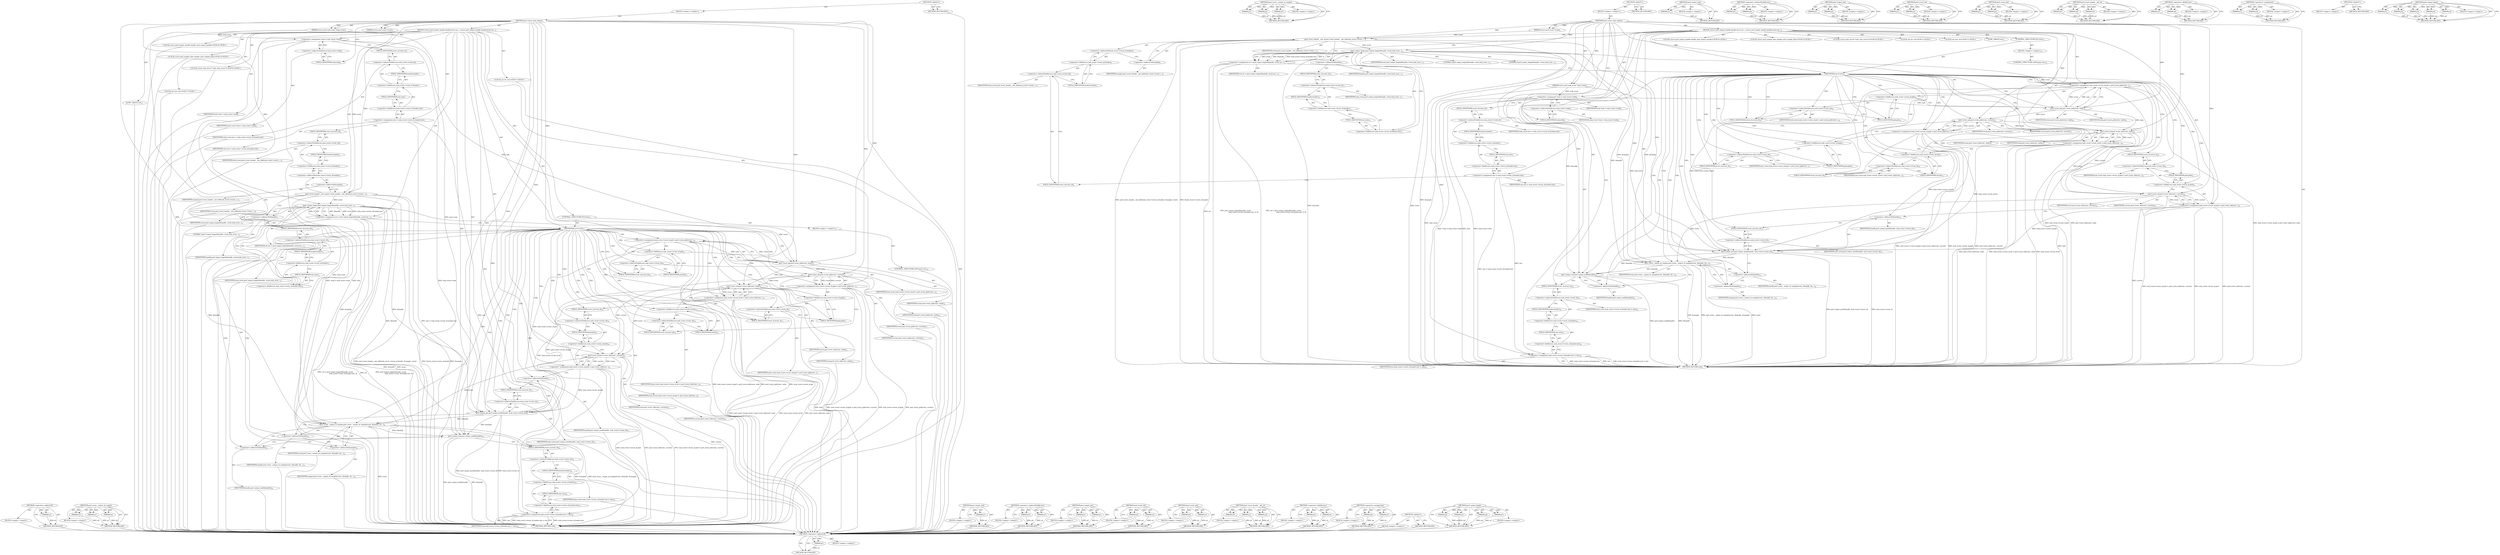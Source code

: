digraph "perf_output_begin" {
vulnerable_169 [label=<(METHOD,&lt;operator&gt;.addressOf)>];
vulnerable_170 [label=<(PARAM,p1)>];
vulnerable_171 [label=<(BLOCK,&lt;empty&gt;,&lt;empty&gt;)>];
vulnerable_172 [label=<(METHOD_RETURN,ANY)>];
vulnerable_196 [label=<(METHOD,perf_event__output_id_sample)>];
vulnerable_197 [label=<(PARAM,p1)>];
vulnerable_198 [label=<(PARAM,p2)>];
vulnerable_199 [label=<(PARAM,p3)>];
vulnerable_200 [label=<(BLOCK,&lt;empty&gt;,&lt;empty&gt;)>];
vulnerable_201 [label=<(METHOD_RETURN,ANY)>];
vulnerable_6 [label=<(METHOD,&lt;global&gt;)<SUB>1</SUB>>];
vulnerable_7 [label=<(BLOCK,&lt;empty&gt;,&lt;empty&gt;)<SUB>1</SUB>>];
vulnerable_8 [label=<(METHOD,perf_event_task_output)<SUB>1</SUB>>];
vulnerable_9 [label=<(PARAM,struct perf_event *event)<SUB>1</SUB>>];
vulnerable_10 [label=<(PARAM,struct perf_task_event *task_event)<SUB>2</SUB>>];
vulnerable_11 [label=<(BLOCK,{
	struct perf_output_handle handle;
	struct pe...,{
	struct perf_output_handle handle;
	struct pe...)<SUB>3</SUB>>];
vulnerable_12 [label="<(LOCAL,struct perf_output_handle handle: perf_output_handle)<SUB>4</SUB>>"];
vulnerable_13 [label="<(LOCAL,struct perf_sample_data sample: perf_sample_data)<SUB>5</SUB>>"];
vulnerable_14 [label="<(LOCAL,struct task_struct* task: task_struct*)<SUB>6</SUB>>"];
vulnerable_15 [label=<(&lt;operator&gt;.assignment,*task = task_event-&gt;task)<SUB>6</SUB>>];
vulnerable_16 [label=<(IDENTIFIER,task,*task = task_event-&gt;task)<SUB>6</SUB>>];
vulnerable_17 [label=<(&lt;operator&gt;.indirectFieldAccess,task_event-&gt;task)<SUB>6</SUB>>];
vulnerable_18 [label=<(IDENTIFIER,task_event,*task = task_event-&gt;task)<SUB>6</SUB>>];
vulnerable_19 [label=<(FIELD_IDENTIFIER,task,task)<SUB>6</SUB>>];
vulnerable_20 [label="<(LOCAL,int ret: int)<SUB>7</SUB>>"];
vulnerable_21 [label="<(LOCAL,int size: int)<SUB>7</SUB>>"];
vulnerable_22 [label=<(&lt;operator&gt;.assignment,size = task_event-&gt;event_id.header.size)<SUB>7</SUB>>];
vulnerable_23 [label=<(IDENTIFIER,size,size = task_event-&gt;event_id.header.size)<SUB>7</SUB>>];
vulnerable_24 [label=<(&lt;operator&gt;.fieldAccess,task_event-&gt;event_id.header.size)<SUB>7</SUB>>];
vulnerable_25 [label=<(&lt;operator&gt;.fieldAccess,task_event-&gt;event_id.header)<SUB>7</SUB>>];
vulnerable_26 [label=<(&lt;operator&gt;.indirectFieldAccess,task_event-&gt;event_id)<SUB>7</SUB>>];
vulnerable_27 [label=<(IDENTIFIER,task_event,size = task_event-&gt;event_id.header.size)<SUB>7</SUB>>];
vulnerable_28 [label=<(FIELD_IDENTIFIER,event_id,event_id)<SUB>7</SUB>>];
vulnerable_29 [label=<(FIELD_IDENTIFIER,header,header)<SUB>7</SUB>>];
vulnerable_30 [label=<(FIELD_IDENTIFIER,size,size)<SUB>7</SUB>>];
vulnerable_31 [label=<(perf_event_header__init_id,perf_event_header__init_id(&amp;task_event-&gt;event_i...)<SUB>9</SUB>>];
vulnerable_32 [label=<(&lt;operator&gt;.addressOf,&amp;task_event-&gt;event_id.header)<SUB>9</SUB>>];
vulnerable_33 [label=<(&lt;operator&gt;.fieldAccess,task_event-&gt;event_id.header)<SUB>9</SUB>>];
vulnerable_34 [label=<(&lt;operator&gt;.indirectFieldAccess,task_event-&gt;event_id)<SUB>9</SUB>>];
vulnerable_35 [label=<(IDENTIFIER,task_event,perf_event_header__init_id(&amp;task_event-&gt;event_i...)<SUB>9</SUB>>];
vulnerable_36 [label=<(FIELD_IDENTIFIER,event_id,event_id)<SUB>9</SUB>>];
vulnerable_37 [label=<(FIELD_IDENTIFIER,header,header)<SUB>9</SUB>>];
vulnerable_38 [label=<(&lt;operator&gt;.addressOf,&amp;sample)<SUB>9</SUB>>];
vulnerable_39 [label=<(IDENTIFIER,sample,perf_event_header__init_id(&amp;task_event-&gt;event_i...)<SUB>9</SUB>>];
vulnerable_40 [label=<(IDENTIFIER,event,perf_event_header__init_id(&amp;task_event-&gt;event_i...)<SUB>9</SUB>>];
vulnerable_41 [label=<(&lt;operator&gt;.assignment,ret = perf_output_begin(&amp;handle, event,
				tas...)<SUB>11</SUB>>];
vulnerable_42 [label=<(IDENTIFIER,ret,ret = perf_output_begin(&amp;handle, event,
				tas...)<SUB>11</SUB>>];
vulnerable_43 [label=<(perf_output_begin,perf_output_begin(&amp;handle, event,
				task_even...)<SUB>11</SUB>>];
vulnerable_44 [label=<(&lt;operator&gt;.addressOf,&amp;handle)<SUB>11</SUB>>];
vulnerable_45 [label=<(IDENTIFIER,handle,perf_output_begin(&amp;handle, event,
				task_even...)<SUB>11</SUB>>];
vulnerable_46 [label=<(IDENTIFIER,event,perf_output_begin(&amp;handle, event,
				task_even...)<SUB>11</SUB>>];
vulnerable_47 [label=<(&lt;operator&gt;.fieldAccess,task_event-&gt;event_id.header.size)<SUB>12</SUB>>];
vulnerable_48 [label=<(&lt;operator&gt;.fieldAccess,task_event-&gt;event_id.header)<SUB>12</SUB>>];
vulnerable_49 [label=<(&lt;operator&gt;.indirectFieldAccess,task_event-&gt;event_id)<SUB>12</SUB>>];
vulnerable_50 [label=<(IDENTIFIER,task_event,perf_output_begin(&amp;handle, event,
				task_even...)<SUB>12</SUB>>];
vulnerable_51 [label=<(FIELD_IDENTIFIER,event_id,event_id)<SUB>12</SUB>>];
vulnerable_52 [label=<(FIELD_IDENTIFIER,header,header)<SUB>12</SUB>>];
vulnerable_53 [label=<(FIELD_IDENTIFIER,size,size)<SUB>12</SUB>>];
vulnerable_54 [label=<(LITERAL,0,perf_output_begin(&amp;handle, event,
				task_even...)<SUB>12</SUB>>];
vulnerable_55 [label=<(LITERAL,0,perf_output_begin(&amp;handle, event,
				task_even...)<SUB>12</SUB>>];
vulnerable_56 [label=<(CONTROL_STRUCTURE,IF,if (ret))<SUB>13</SUB>>];
vulnerable_57 [label=<(IDENTIFIER,ret,if (ret))<SUB>13</SUB>>];
vulnerable_58 [label=<(BLOCK,&lt;empty&gt;,&lt;empty&gt;)<SUB>14</SUB>>];
vulnerable_59 [label=<(CONTROL_STRUCTURE,GOTO,goto out;)<SUB>14</SUB>>];
vulnerable_60 [label=<(&lt;operator&gt;.assignment,task_event-&gt;event_id.pid = perf_event_pid(event...)<SUB>16</SUB>>];
vulnerable_61 [label=<(&lt;operator&gt;.fieldAccess,task_event-&gt;event_id.pid)<SUB>16</SUB>>];
vulnerable_62 [label=<(&lt;operator&gt;.indirectFieldAccess,task_event-&gt;event_id)<SUB>16</SUB>>];
vulnerable_63 [label=<(IDENTIFIER,task_event,task_event-&gt;event_id.pid = perf_event_pid(event...)<SUB>16</SUB>>];
vulnerable_64 [label=<(FIELD_IDENTIFIER,event_id,event_id)<SUB>16</SUB>>];
vulnerable_65 [label=<(FIELD_IDENTIFIER,pid,pid)<SUB>16</SUB>>];
vulnerable_66 [label=<(perf_event_pid,perf_event_pid(event, task))<SUB>16</SUB>>];
vulnerable_67 [label=<(IDENTIFIER,event,perf_event_pid(event, task))<SUB>16</SUB>>];
vulnerable_68 [label=<(IDENTIFIER,task,perf_event_pid(event, task))<SUB>16</SUB>>];
vulnerable_69 [label=<(&lt;operator&gt;.assignment,task_event-&gt;event_id.ppid = perf_event_pid(even...)<SUB>17</SUB>>];
vulnerable_70 [label=<(&lt;operator&gt;.fieldAccess,task_event-&gt;event_id.ppid)<SUB>17</SUB>>];
vulnerable_71 [label=<(&lt;operator&gt;.indirectFieldAccess,task_event-&gt;event_id)<SUB>17</SUB>>];
vulnerable_72 [label=<(IDENTIFIER,task_event,task_event-&gt;event_id.ppid = perf_event_pid(even...)<SUB>17</SUB>>];
vulnerable_73 [label=<(FIELD_IDENTIFIER,event_id,event_id)<SUB>17</SUB>>];
vulnerable_74 [label=<(FIELD_IDENTIFIER,ppid,ppid)<SUB>17</SUB>>];
vulnerable_75 [label=<(perf_event_pid,perf_event_pid(event, current))<SUB>17</SUB>>];
vulnerable_76 [label=<(IDENTIFIER,event,perf_event_pid(event, current))<SUB>17</SUB>>];
vulnerable_77 [label=<(IDENTIFIER,current,perf_event_pid(event, current))<SUB>17</SUB>>];
vulnerable_78 [label=<(&lt;operator&gt;.assignment,task_event-&gt;event_id.tid = perf_event_tid(event...)<SUB>19</SUB>>];
vulnerable_79 [label=<(&lt;operator&gt;.fieldAccess,task_event-&gt;event_id.tid)<SUB>19</SUB>>];
vulnerable_80 [label=<(&lt;operator&gt;.indirectFieldAccess,task_event-&gt;event_id)<SUB>19</SUB>>];
vulnerable_81 [label=<(IDENTIFIER,task_event,task_event-&gt;event_id.tid = perf_event_tid(event...)<SUB>19</SUB>>];
vulnerable_82 [label=<(FIELD_IDENTIFIER,event_id,event_id)<SUB>19</SUB>>];
vulnerable_83 [label=<(FIELD_IDENTIFIER,tid,tid)<SUB>19</SUB>>];
vulnerable_84 [label=<(perf_event_tid,perf_event_tid(event, task))<SUB>19</SUB>>];
vulnerable_85 [label=<(IDENTIFIER,event,perf_event_tid(event, task))<SUB>19</SUB>>];
vulnerable_86 [label=<(IDENTIFIER,task,perf_event_tid(event, task))<SUB>19</SUB>>];
vulnerable_87 [label=<(&lt;operator&gt;.assignment,task_event-&gt;event_id.ptid = perf_event_tid(even...)<SUB>20</SUB>>];
vulnerable_88 [label=<(&lt;operator&gt;.fieldAccess,task_event-&gt;event_id.ptid)<SUB>20</SUB>>];
vulnerable_89 [label=<(&lt;operator&gt;.indirectFieldAccess,task_event-&gt;event_id)<SUB>20</SUB>>];
vulnerable_90 [label=<(IDENTIFIER,task_event,task_event-&gt;event_id.ptid = perf_event_tid(even...)<SUB>20</SUB>>];
vulnerable_91 [label=<(FIELD_IDENTIFIER,event_id,event_id)<SUB>20</SUB>>];
vulnerable_92 [label=<(FIELD_IDENTIFIER,ptid,ptid)<SUB>20</SUB>>];
vulnerable_93 [label=<(perf_event_tid,perf_event_tid(event, current))<SUB>20</SUB>>];
vulnerable_94 [label=<(IDENTIFIER,event,perf_event_tid(event, current))<SUB>20</SUB>>];
vulnerable_95 [label=<(IDENTIFIER,current,perf_event_tid(event, current))<SUB>20</SUB>>];
vulnerable_96 [label=<(perf_output_put,perf_output_put(&amp;handle, task_event-&gt;event_id))<SUB>22</SUB>>];
vulnerable_97 [label=<(&lt;operator&gt;.addressOf,&amp;handle)<SUB>22</SUB>>];
vulnerable_98 [label=<(IDENTIFIER,handle,perf_output_put(&amp;handle, task_event-&gt;event_id))<SUB>22</SUB>>];
vulnerable_99 [label=<(&lt;operator&gt;.indirectFieldAccess,task_event-&gt;event_id)<SUB>22</SUB>>];
vulnerable_100 [label=<(IDENTIFIER,task_event,perf_output_put(&amp;handle, task_event-&gt;event_id))<SUB>22</SUB>>];
vulnerable_101 [label=<(FIELD_IDENTIFIER,event_id,event_id)<SUB>22</SUB>>];
vulnerable_102 [label=<(perf_event__output_id_sample,perf_event__output_id_sample(event, &amp;handle, &amp;s...)<SUB>24</SUB>>];
vulnerable_103 [label=<(IDENTIFIER,event,perf_event__output_id_sample(event, &amp;handle, &amp;s...)<SUB>24</SUB>>];
vulnerable_104 [label=<(&lt;operator&gt;.addressOf,&amp;handle)<SUB>24</SUB>>];
vulnerable_105 [label=<(IDENTIFIER,handle,perf_event__output_id_sample(event, &amp;handle, &amp;s...)<SUB>24</SUB>>];
vulnerable_106 [label=<(&lt;operator&gt;.addressOf,&amp;sample)<SUB>24</SUB>>];
vulnerable_107 [label=<(IDENTIFIER,sample,perf_event__output_id_sample(event, &amp;handle, &amp;s...)<SUB>24</SUB>>];
vulnerable_108 [label=<(perf_output_end,perf_output_end(&amp;handle))<SUB>26</SUB>>];
vulnerable_109 [label=<(&lt;operator&gt;.addressOf,&amp;handle)<SUB>26</SUB>>];
vulnerable_110 [label=<(IDENTIFIER,handle,perf_output_end(&amp;handle))<SUB>26</SUB>>];
vulnerable_111 [label=<(JUMP_TARGET,out)<SUB>27</SUB>>];
vulnerable_112 [label=<(&lt;operator&gt;.assignment,task_event-&gt;event_id.header.size = size)<SUB>28</SUB>>];
vulnerable_113 [label=<(&lt;operator&gt;.fieldAccess,task_event-&gt;event_id.header.size)<SUB>28</SUB>>];
vulnerable_114 [label=<(&lt;operator&gt;.fieldAccess,task_event-&gt;event_id.header)<SUB>28</SUB>>];
vulnerable_115 [label=<(&lt;operator&gt;.indirectFieldAccess,task_event-&gt;event_id)<SUB>28</SUB>>];
vulnerable_116 [label=<(IDENTIFIER,task_event,task_event-&gt;event_id.header.size = size)<SUB>28</SUB>>];
vulnerable_117 [label=<(FIELD_IDENTIFIER,event_id,event_id)<SUB>28</SUB>>];
vulnerable_118 [label=<(FIELD_IDENTIFIER,header,header)<SUB>28</SUB>>];
vulnerable_119 [label=<(FIELD_IDENTIFIER,size,size)<SUB>28</SUB>>];
vulnerable_120 [label=<(IDENTIFIER,size,task_event-&gt;event_id.header.size = size)<SUB>28</SUB>>];
vulnerable_121 [label=<(METHOD_RETURN,void)<SUB>1</SUB>>];
vulnerable_123 [label=<(METHOD_RETURN,ANY)<SUB>1</SUB>>];
vulnerable_202 [label=<(METHOD,perf_output_end)>];
vulnerable_203 [label=<(PARAM,p1)>];
vulnerable_204 [label=<(BLOCK,&lt;empty&gt;,&lt;empty&gt;)>];
vulnerable_205 [label=<(METHOD_RETURN,ANY)>];
vulnerable_153 [label=<(METHOD,&lt;operator&gt;.indirectFieldAccess)>];
vulnerable_154 [label=<(PARAM,p1)>];
vulnerable_155 [label=<(PARAM,p2)>];
vulnerable_156 [label=<(BLOCK,&lt;empty&gt;,&lt;empty&gt;)>];
vulnerable_157 [label=<(METHOD_RETURN,ANY)>];
vulnerable_191 [label=<(METHOD,perf_output_put)>];
vulnerable_192 [label=<(PARAM,p1)>];
vulnerable_193 [label=<(PARAM,p2)>];
vulnerable_194 [label=<(BLOCK,&lt;empty&gt;,&lt;empty&gt;)>];
vulnerable_195 [label=<(METHOD_RETURN,ANY)>];
vulnerable_186 [label=<(METHOD,perf_event_tid)>];
vulnerable_187 [label=<(PARAM,p1)>];
vulnerable_188 [label=<(PARAM,p2)>];
vulnerable_189 [label=<(BLOCK,&lt;empty&gt;,&lt;empty&gt;)>];
vulnerable_190 [label=<(METHOD_RETURN,ANY)>];
vulnerable_181 [label=<(METHOD,perf_event_pid)>];
vulnerable_182 [label=<(PARAM,p1)>];
vulnerable_183 [label=<(PARAM,p2)>];
vulnerable_184 [label=<(BLOCK,&lt;empty&gt;,&lt;empty&gt;)>];
vulnerable_185 [label=<(METHOD_RETURN,ANY)>];
vulnerable_163 [label=<(METHOD,perf_event_header__init_id)>];
vulnerable_164 [label=<(PARAM,p1)>];
vulnerable_165 [label=<(PARAM,p2)>];
vulnerable_166 [label=<(PARAM,p3)>];
vulnerable_167 [label=<(BLOCK,&lt;empty&gt;,&lt;empty&gt;)>];
vulnerable_168 [label=<(METHOD_RETURN,ANY)>];
vulnerable_158 [label=<(METHOD,&lt;operator&gt;.fieldAccess)>];
vulnerable_159 [label=<(PARAM,p1)>];
vulnerable_160 [label=<(PARAM,p2)>];
vulnerable_161 [label=<(BLOCK,&lt;empty&gt;,&lt;empty&gt;)>];
vulnerable_162 [label=<(METHOD_RETURN,ANY)>];
vulnerable_148 [label=<(METHOD,&lt;operator&gt;.assignment)>];
vulnerable_149 [label=<(PARAM,p1)>];
vulnerable_150 [label=<(PARAM,p2)>];
vulnerable_151 [label=<(BLOCK,&lt;empty&gt;,&lt;empty&gt;)>];
vulnerable_152 [label=<(METHOD_RETURN,ANY)>];
vulnerable_142 [label=<(METHOD,&lt;global&gt;)<SUB>1</SUB>>];
vulnerable_143 [label=<(BLOCK,&lt;empty&gt;,&lt;empty&gt;)>];
vulnerable_144 [label=<(METHOD_RETURN,ANY)>];
vulnerable_173 [label=<(METHOD,perf_output_begin)>];
vulnerable_174 [label=<(PARAM,p1)>];
vulnerable_175 [label=<(PARAM,p2)>];
vulnerable_176 [label=<(PARAM,p3)>];
vulnerable_177 [label=<(PARAM,p4)>];
vulnerable_178 [label=<(PARAM,p5)>];
vulnerable_179 [label=<(BLOCK,&lt;empty&gt;,&lt;empty&gt;)>];
vulnerable_180 [label=<(METHOD_RETURN,ANY)>];
fixed_168 [label=<(METHOD,&lt;operator&gt;.addressOf)>];
fixed_169 [label=<(PARAM,p1)>];
fixed_170 [label=<(BLOCK,&lt;empty&gt;,&lt;empty&gt;)>];
fixed_171 [label=<(METHOD_RETURN,ANY)>];
fixed_194 [label=<(METHOD,perf_event__output_id_sample)>];
fixed_195 [label=<(PARAM,p1)>];
fixed_196 [label=<(PARAM,p2)>];
fixed_197 [label=<(PARAM,p3)>];
fixed_198 [label=<(BLOCK,&lt;empty&gt;,&lt;empty&gt;)>];
fixed_199 [label=<(METHOD_RETURN,ANY)>];
fixed_6 [label=<(METHOD,&lt;global&gt;)<SUB>1</SUB>>];
fixed_7 [label=<(BLOCK,&lt;empty&gt;,&lt;empty&gt;)<SUB>1</SUB>>];
fixed_8 [label=<(METHOD,perf_event_task_output)<SUB>1</SUB>>];
fixed_9 [label=<(PARAM,struct perf_event *event)<SUB>1</SUB>>];
fixed_10 [label=<(PARAM,struct perf_task_event *task_event)<SUB>2</SUB>>];
fixed_11 [label=<(BLOCK,{
	struct perf_output_handle handle;
	struct pe...,{
	struct perf_output_handle handle;
	struct pe...)<SUB>3</SUB>>];
fixed_12 [label="<(LOCAL,struct perf_output_handle handle: perf_output_handle)<SUB>4</SUB>>"];
fixed_13 [label="<(LOCAL,struct perf_sample_data sample: perf_sample_data)<SUB>5</SUB>>"];
fixed_14 [label="<(LOCAL,struct task_struct* task: task_struct*)<SUB>6</SUB>>"];
fixed_15 [label=<(&lt;operator&gt;.assignment,*task = task_event-&gt;task)<SUB>6</SUB>>];
fixed_16 [label=<(IDENTIFIER,task,*task = task_event-&gt;task)<SUB>6</SUB>>];
fixed_17 [label=<(&lt;operator&gt;.indirectFieldAccess,task_event-&gt;task)<SUB>6</SUB>>];
fixed_18 [label=<(IDENTIFIER,task_event,*task = task_event-&gt;task)<SUB>6</SUB>>];
fixed_19 [label=<(FIELD_IDENTIFIER,task,task)<SUB>6</SUB>>];
fixed_20 [label="<(LOCAL,int ret: int)<SUB>7</SUB>>"];
fixed_21 [label="<(LOCAL,int size: int)<SUB>7</SUB>>"];
fixed_22 [label=<(&lt;operator&gt;.assignment,size = task_event-&gt;event_id.header.size)<SUB>7</SUB>>];
fixed_23 [label=<(IDENTIFIER,size,size = task_event-&gt;event_id.header.size)<SUB>7</SUB>>];
fixed_24 [label=<(&lt;operator&gt;.fieldAccess,task_event-&gt;event_id.header.size)<SUB>7</SUB>>];
fixed_25 [label=<(&lt;operator&gt;.fieldAccess,task_event-&gt;event_id.header)<SUB>7</SUB>>];
fixed_26 [label=<(&lt;operator&gt;.indirectFieldAccess,task_event-&gt;event_id)<SUB>7</SUB>>];
fixed_27 [label=<(IDENTIFIER,task_event,size = task_event-&gt;event_id.header.size)<SUB>7</SUB>>];
fixed_28 [label=<(FIELD_IDENTIFIER,event_id,event_id)<SUB>7</SUB>>];
fixed_29 [label=<(FIELD_IDENTIFIER,header,header)<SUB>7</SUB>>];
fixed_30 [label=<(FIELD_IDENTIFIER,size,size)<SUB>7</SUB>>];
fixed_31 [label=<(perf_event_header__init_id,perf_event_header__init_id(&amp;task_event-&gt;event_i...)<SUB>9</SUB>>];
fixed_32 [label=<(&lt;operator&gt;.addressOf,&amp;task_event-&gt;event_id.header)<SUB>9</SUB>>];
fixed_33 [label=<(&lt;operator&gt;.fieldAccess,task_event-&gt;event_id.header)<SUB>9</SUB>>];
fixed_34 [label=<(&lt;operator&gt;.indirectFieldAccess,task_event-&gt;event_id)<SUB>9</SUB>>];
fixed_35 [label=<(IDENTIFIER,task_event,perf_event_header__init_id(&amp;task_event-&gt;event_i...)<SUB>9</SUB>>];
fixed_36 [label=<(FIELD_IDENTIFIER,event_id,event_id)<SUB>9</SUB>>];
fixed_37 [label=<(FIELD_IDENTIFIER,header,header)<SUB>9</SUB>>];
fixed_38 [label=<(&lt;operator&gt;.addressOf,&amp;sample)<SUB>9</SUB>>];
fixed_39 [label=<(IDENTIFIER,sample,perf_event_header__init_id(&amp;task_event-&gt;event_i...)<SUB>9</SUB>>];
fixed_40 [label=<(IDENTIFIER,event,perf_event_header__init_id(&amp;task_event-&gt;event_i...)<SUB>9</SUB>>];
fixed_41 [label=<(&lt;operator&gt;.assignment,ret = perf_output_begin(&amp;handle, event,
				tas...)<SUB>11</SUB>>];
fixed_42 [label=<(IDENTIFIER,ret,ret = perf_output_begin(&amp;handle, event,
				tas...)<SUB>11</SUB>>];
fixed_43 [label=<(perf_output_begin,perf_output_begin(&amp;handle, event,
				task_even...)<SUB>11</SUB>>];
fixed_44 [label=<(&lt;operator&gt;.addressOf,&amp;handle)<SUB>11</SUB>>];
fixed_45 [label=<(IDENTIFIER,handle,perf_output_begin(&amp;handle, event,
				task_even...)<SUB>11</SUB>>];
fixed_46 [label=<(IDENTIFIER,event,perf_output_begin(&amp;handle, event,
				task_even...)<SUB>11</SUB>>];
fixed_47 [label=<(&lt;operator&gt;.fieldAccess,task_event-&gt;event_id.header.size)<SUB>12</SUB>>];
fixed_48 [label=<(&lt;operator&gt;.fieldAccess,task_event-&gt;event_id.header)<SUB>12</SUB>>];
fixed_49 [label=<(&lt;operator&gt;.indirectFieldAccess,task_event-&gt;event_id)<SUB>12</SUB>>];
fixed_50 [label=<(IDENTIFIER,task_event,perf_output_begin(&amp;handle, event,
				task_even...)<SUB>12</SUB>>];
fixed_51 [label=<(FIELD_IDENTIFIER,event_id,event_id)<SUB>12</SUB>>];
fixed_52 [label=<(FIELD_IDENTIFIER,header,header)<SUB>12</SUB>>];
fixed_53 [label=<(FIELD_IDENTIFIER,size,size)<SUB>12</SUB>>];
fixed_54 [label=<(LITERAL,0,perf_output_begin(&amp;handle, event,
				task_even...)<SUB>12</SUB>>];
fixed_55 [label=<(CONTROL_STRUCTURE,IF,if (ret))<SUB>13</SUB>>];
fixed_56 [label=<(IDENTIFIER,ret,if (ret))<SUB>13</SUB>>];
fixed_57 [label=<(BLOCK,&lt;empty&gt;,&lt;empty&gt;)<SUB>14</SUB>>];
fixed_58 [label=<(CONTROL_STRUCTURE,GOTO,goto out;)<SUB>14</SUB>>];
fixed_59 [label=<(&lt;operator&gt;.assignment,task_event-&gt;event_id.pid = perf_event_pid(event...)<SUB>16</SUB>>];
fixed_60 [label=<(&lt;operator&gt;.fieldAccess,task_event-&gt;event_id.pid)<SUB>16</SUB>>];
fixed_61 [label=<(&lt;operator&gt;.indirectFieldAccess,task_event-&gt;event_id)<SUB>16</SUB>>];
fixed_62 [label=<(IDENTIFIER,task_event,task_event-&gt;event_id.pid = perf_event_pid(event...)<SUB>16</SUB>>];
fixed_63 [label=<(FIELD_IDENTIFIER,event_id,event_id)<SUB>16</SUB>>];
fixed_64 [label=<(FIELD_IDENTIFIER,pid,pid)<SUB>16</SUB>>];
fixed_65 [label=<(perf_event_pid,perf_event_pid(event, task))<SUB>16</SUB>>];
fixed_66 [label=<(IDENTIFIER,event,perf_event_pid(event, task))<SUB>16</SUB>>];
fixed_67 [label=<(IDENTIFIER,task,perf_event_pid(event, task))<SUB>16</SUB>>];
fixed_68 [label=<(&lt;operator&gt;.assignment,task_event-&gt;event_id.ppid = perf_event_pid(even...)<SUB>17</SUB>>];
fixed_69 [label=<(&lt;operator&gt;.fieldAccess,task_event-&gt;event_id.ppid)<SUB>17</SUB>>];
fixed_70 [label=<(&lt;operator&gt;.indirectFieldAccess,task_event-&gt;event_id)<SUB>17</SUB>>];
fixed_71 [label=<(IDENTIFIER,task_event,task_event-&gt;event_id.ppid = perf_event_pid(even...)<SUB>17</SUB>>];
fixed_72 [label=<(FIELD_IDENTIFIER,event_id,event_id)<SUB>17</SUB>>];
fixed_73 [label=<(FIELD_IDENTIFIER,ppid,ppid)<SUB>17</SUB>>];
fixed_74 [label=<(perf_event_pid,perf_event_pid(event, current))<SUB>17</SUB>>];
fixed_75 [label=<(IDENTIFIER,event,perf_event_pid(event, current))<SUB>17</SUB>>];
fixed_76 [label=<(IDENTIFIER,current,perf_event_pid(event, current))<SUB>17</SUB>>];
fixed_77 [label=<(&lt;operator&gt;.assignment,task_event-&gt;event_id.tid = perf_event_tid(event...)<SUB>19</SUB>>];
fixed_78 [label=<(&lt;operator&gt;.fieldAccess,task_event-&gt;event_id.tid)<SUB>19</SUB>>];
fixed_79 [label=<(&lt;operator&gt;.indirectFieldAccess,task_event-&gt;event_id)<SUB>19</SUB>>];
fixed_80 [label=<(IDENTIFIER,task_event,task_event-&gt;event_id.tid = perf_event_tid(event...)<SUB>19</SUB>>];
fixed_81 [label=<(FIELD_IDENTIFIER,event_id,event_id)<SUB>19</SUB>>];
fixed_82 [label=<(FIELD_IDENTIFIER,tid,tid)<SUB>19</SUB>>];
fixed_83 [label=<(perf_event_tid,perf_event_tid(event, task))<SUB>19</SUB>>];
fixed_84 [label=<(IDENTIFIER,event,perf_event_tid(event, task))<SUB>19</SUB>>];
fixed_85 [label=<(IDENTIFIER,task,perf_event_tid(event, task))<SUB>19</SUB>>];
fixed_86 [label=<(&lt;operator&gt;.assignment,task_event-&gt;event_id.ptid = perf_event_tid(even...)<SUB>20</SUB>>];
fixed_87 [label=<(&lt;operator&gt;.fieldAccess,task_event-&gt;event_id.ptid)<SUB>20</SUB>>];
fixed_88 [label=<(&lt;operator&gt;.indirectFieldAccess,task_event-&gt;event_id)<SUB>20</SUB>>];
fixed_89 [label=<(IDENTIFIER,task_event,task_event-&gt;event_id.ptid = perf_event_tid(even...)<SUB>20</SUB>>];
fixed_90 [label=<(FIELD_IDENTIFIER,event_id,event_id)<SUB>20</SUB>>];
fixed_91 [label=<(FIELD_IDENTIFIER,ptid,ptid)<SUB>20</SUB>>];
fixed_92 [label=<(perf_event_tid,perf_event_tid(event, current))<SUB>20</SUB>>];
fixed_93 [label=<(IDENTIFIER,event,perf_event_tid(event, current))<SUB>20</SUB>>];
fixed_94 [label=<(IDENTIFIER,current,perf_event_tid(event, current))<SUB>20</SUB>>];
fixed_95 [label=<(perf_output_put,perf_output_put(&amp;handle, task_event-&gt;event_id))<SUB>22</SUB>>];
fixed_96 [label=<(&lt;operator&gt;.addressOf,&amp;handle)<SUB>22</SUB>>];
fixed_97 [label=<(IDENTIFIER,handle,perf_output_put(&amp;handle, task_event-&gt;event_id))<SUB>22</SUB>>];
fixed_98 [label=<(&lt;operator&gt;.indirectFieldAccess,task_event-&gt;event_id)<SUB>22</SUB>>];
fixed_99 [label=<(IDENTIFIER,task_event,perf_output_put(&amp;handle, task_event-&gt;event_id))<SUB>22</SUB>>];
fixed_100 [label=<(FIELD_IDENTIFIER,event_id,event_id)<SUB>22</SUB>>];
fixed_101 [label=<(perf_event__output_id_sample,perf_event__output_id_sample(event, &amp;handle, &amp;s...)<SUB>24</SUB>>];
fixed_102 [label=<(IDENTIFIER,event,perf_event__output_id_sample(event, &amp;handle, &amp;s...)<SUB>24</SUB>>];
fixed_103 [label=<(&lt;operator&gt;.addressOf,&amp;handle)<SUB>24</SUB>>];
fixed_104 [label=<(IDENTIFIER,handle,perf_event__output_id_sample(event, &amp;handle, &amp;s...)<SUB>24</SUB>>];
fixed_105 [label=<(&lt;operator&gt;.addressOf,&amp;sample)<SUB>24</SUB>>];
fixed_106 [label=<(IDENTIFIER,sample,perf_event__output_id_sample(event, &amp;handle, &amp;s...)<SUB>24</SUB>>];
fixed_107 [label=<(perf_output_end,perf_output_end(&amp;handle))<SUB>26</SUB>>];
fixed_108 [label=<(&lt;operator&gt;.addressOf,&amp;handle)<SUB>26</SUB>>];
fixed_109 [label=<(IDENTIFIER,handle,perf_output_end(&amp;handle))<SUB>26</SUB>>];
fixed_110 [label=<(JUMP_TARGET,out)<SUB>27</SUB>>];
fixed_111 [label=<(&lt;operator&gt;.assignment,task_event-&gt;event_id.header.size = size)<SUB>28</SUB>>];
fixed_112 [label=<(&lt;operator&gt;.fieldAccess,task_event-&gt;event_id.header.size)<SUB>28</SUB>>];
fixed_113 [label=<(&lt;operator&gt;.fieldAccess,task_event-&gt;event_id.header)<SUB>28</SUB>>];
fixed_114 [label=<(&lt;operator&gt;.indirectFieldAccess,task_event-&gt;event_id)<SUB>28</SUB>>];
fixed_115 [label=<(IDENTIFIER,task_event,task_event-&gt;event_id.header.size = size)<SUB>28</SUB>>];
fixed_116 [label=<(FIELD_IDENTIFIER,event_id,event_id)<SUB>28</SUB>>];
fixed_117 [label=<(FIELD_IDENTIFIER,header,header)<SUB>28</SUB>>];
fixed_118 [label=<(FIELD_IDENTIFIER,size,size)<SUB>28</SUB>>];
fixed_119 [label=<(IDENTIFIER,size,task_event-&gt;event_id.header.size = size)<SUB>28</SUB>>];
fixed_120 [label=<(METHOD_RETURN,void)<SUB>1</SUB>>];
fixed_122 [label=<(METHOD_RETURN,ANY)<SUB>1</SUB>>];
fixed_200 [label=<(METHOD,perf_output_end)>];
fixed_201 [label=<(PARAM,p1)>];
fixed_202 [label=<(BLOCK,&lt;empty&gt;,&lt;empty&gt;)>];
fixed_203 [label=<(METHOD_RETURN,ANY)>];
fixed_152 [label=<(METHOD,&lt;operator&gt;.indirectFieldAccess)>];
fixed_153 [label=<(PARAM,p1)>];
fixed_154 [label=<(PARAM,p2)>];
fixed_155 [label=<(BLOCK,&lt;empty&gt;,&lt;empty&gt;)>];
fixed_156 [label=<(METHOD_RETURN,ANY)>];
fixed_189 [label=<(METHOD,perf_output_put)>];
fixed_190 [label=<(PARAM,p1)>];
fixed_191 [label=<(PARAM,p2)>];
fixed_192 [label=<(BLOCK,&lt;empty&gt;,&lt;empty&gt;)>];
fixed_193 [label=<(METHOD_RETURN,ANY)>];
fixed_184 [label=<(METHOD,perf_event_tid)>];
fixed_185 [label=<(PARAM,p1)>];
fixed_186 [label=<(PARAM,p2)>];
fixed_187 [label=<(BLOCK,&lt;empty&gt;,&lt;empty&gt;)>];
fixed_188 [label=<(METHOD_RETURN,ANY)>];
fixed_179 [label=<(METHOD,perf_event_pid)>];
fixed_180 [label=<(PARAM,p1)>];
fixed_181 [label=<(PARAM,p2)>];
fixed_182 [label=<(BLOCK,&lt;empty&gt;,&lt;empty&gt;)>];
fixed_183 [label=<(METHOD_RETURN,ANY)>];
fixed_162 [label=<(METHOD,perf_event_header__init_id)>];
fixed_163 [label=<(PARAM,p1)>];
fixed_164 [label=<(PARAM,p2)>];
fixed_165 [label=<(PARAM,p3)>];
fixed_166 [label=<(BLOCK,&lt;empty&gt;,&lt;empty&gt;)>];
fixed_167 [label=<(METHOD_RETURN,ANY)>];
fixed_157 [label=<(METHOD,&lt;operator&gt;.fieldAccess)>];
fixed_158 [label=<(PARAM,p1)>];
fixed_159 [label=<(PARAM,p2)>];
fixed_160 [label=<(BLOCK,&lt;empty&gt;,&lt;empty&gt;)>];
fixed_161 [label=<(METHOD_RETURN,ANY)>];
fixed_147 [label=<(METHOD,&lt;operator&gt;.assignment)>];
fixed_148 [label=<(PARAM,p1)>];
fixed_149 [label=<(PARAM,p2)>];
fixed_150 [label=<(BLOCK,&lt;empty&gt;,&lt;empty&gt;)>];
fixed_151 [label=<(METHOD_RETURN,ANY)>];
fixed_141 [label=<(METHOD,&lt;global&gt;)<SUB>1</SUB>>];
fixed_142 [label=<(BLOCK,&lt;empty&gt;,&lt;empty&gt;)>];
fixed_143 [label=<(METHOD_RETURN,ANY)>];
fixed_172 [label=<(METHOD,perf_output_begin)>];
fixed_173 [label=<(PARAM,p1)>];
fixed_174 [label=<(PARAM,p2)>];
fixed_175 [label=<(PARAM,p3)>];
fixed_176 [label=<(PARAM,p4)>];
fixed_177 [label=<(BLOCK,&lt;empty&gt;,&lt;empty&gt;)>];
fixed_178 [label=<(METHOD_RETURN,ANY)>];
vulnerable_169 -> vulnerable_170  [key=0, label="AST: "];
vulnerable_169 -> vulnerable_170  [key=1, label="DDG: "];
vulnerable_169 -> vulnerable_171  [key=0, label="AST: "];
vulnerable_169 -> vulnerable_172  [key=0, label="AST: "];
vulnerable_169 -> vulnerable_172  [key=1, label="CFG: "];
vulnerable_170 -> vulnerable_172  [key=0, label="DDG: p1"];
vulnerable_196 -> vulnerable_197  [key=0, label="AST: "];
vulnerable_196 -> vulnerable_197  [key=1, label="DDG: "];
vulnerable_196 -> vulnerable_200  [key=0, label="AST: "];
vulnerable_196 -> vulnerable_198  [key=0, label="AST: "];
vulnerable_196 -> vulnerable_198  [key=1, label="DDG: "];
vulnerable_196 -> vulnerable_201  [key=0, label="AST: "];
vulnerable_196 -> vulnerable_201  [key=1, label="CFG: "];
vulnerable_196 -> vulnerable_199  [key=0, label="AST: "];
vulnerable_196 -> vulnerable_199  [key=1, label="DDG: "];
vulnerable_197 -> vulnerable_201  [key=0, label="DDG: p1"];
vulnerable_198 -> vulnerable_201  [key=0, label="DDG: p2"];
vulnerable_199 -> vulnerable_201  [key=0, label="DDG: p3"];
vulnerable_6 -> vulnerable_7  [key=0, label="AST: "];
vulnerable_6 -> vulnerable_123  [key=0, label="AST: "];
vulnerable_6 -> vulnerable_123  [key=1, label="CFG: "];
vulnerable_7 -> vulnerable_8  [key=0, label="AST: "];
vulnerable_8 -> vulnerable_9  [key=0, label="AST: "];
vulnerable_8 -> vulnerable_9  [key=1, label="DDG: "];
vulnerable_8 -> vulnerable_10  [key=0, label="AST: "];
vulnerable_8 -> vulnerable_10  [key=1, label="DDG: "];
vulnerable_8 -> vulnerable_11  [key=0, label="AST: "];
vulnerable_8 -> vulnerable_121  [key=0, label="AST: "];
vulnerable_8 -> vulnerable_19  [key=0, label="CFG: "];
vulnerable_8 -> vulnerable_112  [key=0, label="DDG: "];
vulnerable_8 -> vulnerable_31  [key=0, label="DDG: "];
vulnerable_8 -> vulnerable_57  [key=0, label="DDG: "];
vulnerable_8 -> vulnerable_96  [key=0, label="DDG: "];
vulnerable_8 -> vulnerable_102  [key=0, label="DDG: "];
vulnerable_8 -> vulnerable_108  [key=0, label="DDG: "];
vulnerable_8 -> vulnerable_43  [key=0, label="DDG: "];
vulnerable_8 -> vulnerable_66  [key=0, label="DDG: "];
vulnerable_8 -> vulnerable_75  [key=0, label="DDG: "];
vulnerable_8 -> vulnerable_84  [key=0, label="DDG: "];
vulnerable_8 -> vulnerable_93  [key=0, label="DDG: "];
vulnerable_9 -> vulnerable_31  [key=0, label="DDG: event"];
vulnerable_10 -> vulnerable_121  [key=0, label="DDG: task_event"];
vulnerable_10 -> vulnerable_15  [key=0, label="DDG: task_event"];
vulnerable_10 -> vulnerable_96  [key=0, label="DDG: task_event"];
vulnerable_11 -> vulnerable_12  [key=0, label="AST: "];
vulnerable_11 -> vulnerable_13  [key=0, label="AST: "];
vulnerable_11 -> vulnerable_14  [key=0, label="AST: "];
vulnerable_11 -> vulnerable_15  [key=0, label="AST: "];
vulnerable_11 -> vulnerable_20  [key=0, label="AST: "];
vulnerable_11 -> vulnerable_21  [key=0, label="AST: "];
vulnerable_11 -> vulnerable_22  [key=0, label="AST: "];
vulnerable_11 -> vulnerable_31  [key=0, label="AST: "];
vulnerable_11 -> vulnerable_41  [key=0, label="AST: "];
vulnerable_11 -> vulnerable_56  [key=0, label="AST: "];
vulnerable_11 -> vulnerable_60  [key=0, label="AST: "];
vulnerable_11 -> vulnerable_69  [key=0, label="AST: "];
vulnerable_11 -> vulnerable_78  [key=0, label="AST: "];
vulnerable_11 -> vulnerable_87  [key=0, label="AST: "];
vulnerable_11 -> vulnerable_96  [key=0, label="AST: "];
vulnerable_11 -> vulnerable_102  [key=0, label="AST: "];
vulnerable_11 -> vulnerable_108  [key=0, label="AST: "];
vulnerable_11 -> vulnerable_111  [key=0, label="AST: "];
vulnerable_11 -> vulnerable_112  [key=0, label="AST: "];
vulnerable_15 -> vulnerable_16  [key=0, label="AST: "];
vulnerable_15 -> vulnerable_17  [key=0, label="AST: "];
vulnerable_15 -> vulnerable_28  [key=0, label="CFG: "];
vulnerable_15 -> vulnerable_121  [key=0, label="DDG: task"];
vulnerable_15 -> vulnerable_121  [key=1, label="DDG: task_event-&gt;task"];
vulnerable_15 -> vulnerable_121  [key=2, label="DDG: *task = task_event-&gt;task"];
vulnerable_15 -> vulnerable_66  [key=0, label="DDG: task"];
vulnerable_17 -> vulnerable_18  [key=0, label="AST: "];
vulnerable_17 -> vulnerable_19  [key=0, label="AST: "];
vulnerable_17 -> vulnerable_15  [key=0, label="CFG: "];
vulnerable_19 -> vulnerable_17  [key=0, label="CFG: "];
vulnerable_22 -> vulnerable_23  [key=0, label="AST: "];
vulnerable_22 -> vulnerable_24  [key=0, label="AST: "];
vulnerable_22 -> vulnerable_36  [key=0, label="CFG: "];
vulnerable_22 -> vulnerable_121  [key=0, label="DDG: size = task_event-&gt;event_id.header.size"];
vulnerable_22 -> vulnerable_112  [key=0, label="DDG: size"];
vulnerable_24 -> vulnerable_25  [key=0, label="AST: "];
vulnerable_24 -> vulnerable_30  [key=0, label="AST: "];
vulnerable_24 -> vulnerable_22  [key=0, label="CFG: "];
vulnerable_25 -> vulnerable_26  [key=0, label="AST: "];
vulnerable_25 -> vulnerable_29  [key=0, label="AST: "];
vulnerable_25 -> vulnerable_30  [key=0, label="CFG: "];
vulnerable_26 -> vulnerable_27  [key=0, label="AST: "];
vulnerable_26 -> vulnerable_28  [key=0, label="AST: "];
vulnerable_26 -> vulnerable_29  [key=0, label="CFG: "];
vulnerable_28 -> vulnerable_26  [key=0, label="CFG: "];
vulnerable_29 -> vulnerable_25  [key=0, label="CFG: "];
vulnerable_30 -> vulnerable_24  [key=0, label="CFG: "];
vulnerable_31 -> vulnerable_32  [key=0, label="AST: "];
vulnerable_31 -> vulnerable_38  [key=0, label="AST: "];
vulnerable_31 -> vulnerable_40  [key=0, label="AST: "];
vulnerable_31 -> vulnerable_44  [key=0, label="CFG: "];
vulnerable_31 -> vulnerable_121  [key=0, label="DDG: &amp;task_event-&gt;event_id.header"];
vulnerable_31 -> vulnerable_121  [key=1, label="DDG: &amp;sample"];
vulnerable_31 -> vulnerable_121  [key=2, label="DDG: perf_event_header__init_id(&amp;task_event-&gt;event_id.header, &amp;sample, event)"];
vulnerable_31 -> vulnerable_102  [key=0, label="DDG: &amp;sample"];
vulnerable_31 -> vulnerable_43  [key=0, label="DDG: event"];
vulnerable_32 -> vulnerable_33  [key=0, label="AST: "];
vulnerable_32 -> vulnerable_38  [key=0, label="CFG: "];
vulnerable_33 -> vulnerable_34  [key=0, label="AST: "];
vulnerable_33 -> vulnerable_37  [key=0, label="AST: "];
vulnerable_33 -> vulnerable_32  [key=0, label="CFG: "];
vulnerable_34 -> vulnerable_35  [key=0, label="AST: "];
vulnerable_34 -> vulnerable_36  [key=0, label="AST: "];
vulnerable_34 -> vulnerable_37  [key=0, label="CFG: "];
vulnerable_36 -> vulnerable_34  [key=0, label="CFG: "];
vulnerable_37 -> vulnerable_33  [key=0, label="CFG: "];
vulnerable_38 -> vulnerable_39  [key=0, label="AST: "];
vulnerable_38 -> vulnerable_31  [key=0, label="CFG: "];
vulnerable_41 -> vulnerable_42  [key=0, label="AST: "];
vulnerable_41 -> vulnerable_43  [key=0, label="AST: "];
vulnerable_41 -> vulnerable_57  [key=0, label="CFG: "];
vulnerable_41 -> vulnerable_121  [key=0, label="DDG: ret"];
vulnerable_41 -> vulnerable_121  [key=1, label="DDG: perf_output_begin(&amp;handle, event,
				task_event-&gt;event_id.header.size, 0, 0)"];
vulnerable_41 -> vulnerable_121  [key=2, label="DDG: ret = perf_output_begin(&amp;handle, event,
				task_event-&gt;event_id.header.size, 0, 0)"];
vulnerable_43 -> vulnerable_44  [key=0, label="AST: "];
vulnerable_43 -> vulnerable_46  [key=0, label="AST: "];
vulnerable_43 -> vulnerable_47  [key=0, label="AST: "];
vulnerable_43 -> vulnerable_54  [key=0, label="AST: "];
vulnerable_43 -> vulnerable_55  [key=0, label="AST: "];
vulnerable_43 -> vulnerable_41  [key=0, label="CFG: "];
vulnerable_43 -> vulnerable_41  [key=1, label="DDG: event"];
vulnerable_43 -> vulnerable_41  [key=2, label="DDG: &amp;handle"];
vulnerable_43 -> vulnerable_41  [key=3, label="DDG: task_event-&gt;event_id.header.size"];
vulnerable_43 -> vulnerable_41  [key=4, label="DDG: 0"];
vulnerable_43 -> vulnerable_121  [key=0, label="DDG: &amp;handle"];
vulnerable_43 -> vulnerable_121  [key=1, label="DDG: event"];
vulnerable_43 -> vulnerable_96  [key=0, label="DDG: &amp;handle"];
vulnerable_43 -> vulnerable_102  [key=0, label="DDG: &amp;handle"];
vulnerable_43 -> vulnerable_108  [key=0, label="DDG: &amp;handle"];
vulnerable_43 -> vulnerable_66  [key=0, label="DDG: event"];
vulnerable_44 -> vulnerable_45  [key=0, label="AST: "];
vulnerable_44 -> vulnerable_51  [key=0, label="CFG: "];
vulnerable_47 -> vulnerable_48  [key=0, label="AST: "];
vulnerable_47 -> vulnerable_53  [key=0, label="AST: "];
vulnerable_47 -> vulnerable_43  [key=0, label="CFG: "];
vulnerable_48 -> vulnerable_49  [key=0, label="AST: "];
vulnerable_48 -> vulnerable_52  [key=0, label="AST: "];
vulnerable_48 -> vulnerable_53  [key=0, label="CFG: "];
vulnerable_49 -> vulnerable_50  [key=0, label="AST: "];
vulnerable_49 -> vulnerable_51  [key=0, label="AST: "];
vulnerable_49 -> vulnerable_52  [key=0, label="CFG: "];
vulnerable_51 -> vulnerable_49  [key=0, label="CFG: "];
vulnerable_52 -> vulnerable_48  [key=0, label="CFG: "];
vulnerable_53 -> vulnerable_47  [key=0, label="CFG: "];
vulnerable_56 -> vulnerable_57  [key=0, label="AST: "];
vulnerable_56 -> vulnerable_58  [key=0, label="AST: "];
vulnerable_57 -> vulnerable_117  [key=0, label="CFG: "];
vulnerable_57 -> vulnerable_64  [key=0, label="CFG: "];
vulnerable_57 -> vulnerable_64  [key=1, label="CDG: "];
vulnerable_57 -> vulnerable_60  [key=0, label="CDG: "];
vulnerable_57 -> vulnerable_73  [key=0, label="CDG: "];
vulnerable_57 -> vulnerable_96  [key=0, label="CDG: "];
vulnerable_57 -> vulnerable_89  [key=0, label="CDG: "];
vulnerable_57 -> vulnerable_66  [key=0, label="CDG: "];
vulnerable_57 -> vulnerable_75  [key=0, label="CDG: "];
vulnerable_57 -> vulnerable_99  [key=0, label="CDG: "];
vulnerable_57 -> vulnerable_84  [key=0, label="CDG: "];
vulnerable_57 -> vulnerable_102  [key=0, label="CDG: "];
vulnerable_57 -> vulnerable_69  [key=0, label="CDG: "];
vulnerable_57 -> vulnerable_104  [key=0, label="CDG: "];
vulnerable_57 -> vulnerable_74  [key=0, label="CDG: "];
vulnerable_57 -> vulnerable_92  [key=0, label="CDG: "];
vulnerable_57 -> vulnerable_106  [key=0, label="CDG: "];
vulnerable_57 -> vulnerable_65  [key=0, label="CDG: "];
vulnerable_57 -> vulnerable_87  [key=0, label="CDG: "];
vulnerable_57 -> vulnerable_97  [key=0, label="CDG: "];
vulnerable_57 -> vulnerable_91  [key=0, label="CDG: "];
vulnerable_57 -> vulnerable_82  [key=0, label="CDG: "];
vulnerable_57 -> vulnerable_93  [key=0, label="CDG: "];
vulnerable_57 -> vulnerable_101  [key=0, label="CDG: "];
vulnerable_57 -> vulnerable_79  [key=0, label="CDG: "];
vulnerable_57 -> vulnerable_80  [key=0, label="CDG: "];
vulnerable_57 -> vulnerable_61  [key=0, label="CDG: "];
vulnerable_57 -> vulnerable_83  [key=0, label="CDG: "];
vulnerable_57 -> vulnerable_71  [key=0, label="CDG: "];
vulnerable_57 -> vulnerable_88  [key=0, label="CDG: "];
vulnerable_57 -> vulnerable_70  [key=0, label="CDG: "];
vulnerable_57 -> vulnerable_108  [key=0, label="CDG: "];
vulnerable_57 -> vulnerable_78  [key=0, label="CDG: "];
vulnerable_57 -> vulnerable_109  [key=0, label="CDG: "];
vulnerable_57 -> vulnerable_62  [key=0, label="CDG: "];
vulnerable_58 -> vulnerable_59  [key=0, label="AST: "];
vulnerable_60 -> vulnerable_61  [key=0, label="AST: "];
vulnerable_60 -> vulnerable_66  [key=0, label="AST: "];
vulnerable_60 -> vulnerable_73  [key=0, label="CFG: "];
vulnerable_60 -> vulnerable_121  [key=0, label="DDG: task_event-&gt;event_id.pid"];
vulnerable_60 -> vulnerable_121  [key=1, label="DDG: perf_event_pid(event, task)"];
vulnerable_60 -> vulnerable_121  [key=2, label="DDG: task_event-&gt;event_id.pid = perf_event_pid(event, task)"];
vulnerable_60 -> vulnerable_96  [key=0, label="DDG: task_event-&gt;event_id.pid"];
vulnerable_61 -> vulnerable_62  [key=0, label="AST: "];
vulnerable_61 -> vulnerable_65  [key=0, label="AST: "];
vulnerable_61 -> vulnerable_66  [key=0, label="CFG: "];
vulnerable_62 -> vulnerable_63  [key=0, label="AST: "];
vulnerable_62 -> vulnerable_64  [key=0, label="AST: "];
vulnerable_62 -> vulnerable_65  [key=0, label="CFG: "];
vulnerable_64 -> vulnerable_62  [key=0, label="CFG: "];
vulnerable_65 -> vulnerable_61  [key=0, label="CFG: "];
vulnerable_66 -> vulnerable_67  [key=0, label="AST: "];
vulnerable_66 -> vulnerable_68  [key=0, label="AST: "];
vulnerable_66 -> vulnerable_60  [key=0, label="CFG: "];
vulnerable_66 -> vulnerable_60  [key=1, label="DDG: event"];
vulnerable_66 -> vulnerable_60  [key=2, label="DDG: task"];
vulnerable_66 -> vulnerable_75  [key=0, label="DDG: event"];
vulnerable_66 -> vulnerable_84  [key=0, label="DDG: task"];
vulnerable_69 -> vulnerable_70  [key=0, label="AST: "];
vulnerable_69 -> vulnerable_75  [key=0, label="AST: "];
vulnerable_69 -> vulnerable_82  [key=0, label="CFG: "];
vulnerable_69 -> vulnerable_121  [key=0, label="DDG: task_event-&gt;event_id.ppid"];
vulnerable_69 -> vulnerable_121  [key=1, label="DDG: perf_event_pid(event, current)"];
vulnerable_69 -> vulnerable_121  [key=2, label="DDG: task_event-&gt;event_id.ppid = perf_event_pid(event, current)"];
vulnerable_69 -> vulnerable_96  [key=0, label="DDG: task_event-&gt;event_id.ppid"];
vulnerable_70 -> vulnerable_71  [key=0, label="AST: "];
vulnerable_70 -> vulnerable_74  [key=0, label="AST: "];
vulnerable_70 -> vulnerable_75  [key=0, label="CFG: "];
vulnerable_71 -> vulnerable_72  [key=0, label="AST: "];
vulnerable_71 -> vulnerable_73  [key=0, label="AST: "];
vulnerable_71 -> vulnerable_74  [key=0, label="CFG: "];
vulnerable_73 -> vulnerable_71  [key=0, label="CFG: "];
vulnerable_74 -> vulnerable_70  [key=0, label="CFG: "];
vulnerable_75 -> vulnerable_76  [key=0, label="AST: "];
vulnerable_75 -> vulnerable_77  [key=0, label="AST: "];
vulnerable_75 -> vulnerable_69  [key=0, label="CFG: "];
vulnerable_75 -> vulnerable_69  [key=1, label="DDG: event"];
vulnerable_75 -> vulnerable_69  [key=2, label="DDG: current"];
vulnerable_75 -> vulnerable_84  [key=0, label="DDG: event"];
vulnerable_75 -> vulnerable_93  [key=0, label="DDG: current"];
vulnerable_78 -> vulnerable_79  [key=0, label="AST: "];
vulnerable_78 -> vulnerable_84  [key=0, label="AST: "];
vulnerable_78 -> vulnerable_91  [key=0, label="CFG: "];
vulnerable_78 -> vulnerable_121  [key=0, label="DDG: task_event-&gt;event_id.tid"];
vulnerable_78 -> vulnerable_121  [key=1, label="DDG: perf_event_tid(event, task)"];
vulnerable_78 -> vulnerable_121  [key=2, label="DDG: task_event-&gt;event_id.tid = perf_event_tid(event, task)"];
vulnerable_78 -> vulnerable_96  [key=0, label="DDG: task_event-&gt;event_id.tid"];
vulnerable_79 -> vulnerable_80  [key=0, label="AST: "];
vulnerable_79 -> vulnerable_83  [key=0, label="AST: "];
vulnerable_79 -> vulnerable_84  [key=0, label="CFG: "];
vulnerable_80 -> vulnerable_81  [key=0, label="AST: "];
vulnerable_80 -> vulnerable_82  [key=0, label="AST: "];
vulnerable_80 -> vulnerable_83  [key=0, label="CFG: "];
vulnerable_82 -> vulnerable_80  [key=0, label="CFG: "];
vulnerable_83 -> vulnerable_79  [key=0, label="CFG: "];
vulnerable_84 -> vulnerable_85  [key=0, label="AST: "];
vulnerable_84 -> vulnerable_86  [key=0, label="AST: "];
vulnerable_84 -> vulnerable_78  [key=0, label="CFG: "];
vulnerable_84 -> vulnerable_78  [key=1, label="DDG: event"];
vulnerable_84 -> vulnerable_78  [key=2, label="DDG: task"];
vulnerable_84 -> vulnerable_121  [key=0, label="DDG: task"];
vulnerable_84 -> vulnerable_93  [key=0, label="DDG: event"];
vulnerable_87 -> vulnerable_88  [key=0, label="AST: "];
vulnerable_87 -> vulnerable_93  [key=0, label="AST: "];
vulnerable_87 -> vulnerable_97  [key=0, label="CFG: "];
vulnerable_87 -> vulnerable_121  [key=0, label="DDG: task_event-&gt;event_id.ptid"];
vulnerable_87 -> vulnerable_121  [key=1, label="DDG: perf_event_tid(event, current)"];
vulnerable_87 -> vulnerable_121  [key=2, label="DDG: task_event-&gt;event_id.ptid = perf_event_tid(event, current)"];
vulnerable_87 -> vulnerable_96  [key=0, label="DDG: task_event-&gt;event_id.ptid"];
vulnerable_88 -> vulnerable_89  [key=0, label="AST: "];
vulnerable_88 -> vulnerable_92  [key=0, label="AST: "];
vulnerable_88 -> vulnerable_93  [key=0, label="CFG: "];
vulnerable_89 -> vulnerable_90  [key=0, label="AST: "];
vulnerable_89 -> vulnerable_91  [key=0, label="AST: "];
vulnerable_89 -> vulnerable_92  [key=0, label="CFG: "];
vulnerable_91 -> vulnerable_89  [key=0, label="CFG: "];
vulnerable_92 -> vulnerable_88  [key=0, label="CFG: "];
vulnerable_93 -> vulnerable_94  [key=0, label="AST: "];
vulnerable_93 -> vulnerable_95  [key=0, label="AST: "];
vulnerable_93 -> vulnerable_87  [key=0, label="CFG: "];
vulnerable_93 -> vulnerable_87  [key=1, label="DDG: event"];
vulnerable_93 -> vulnerable_87  [key=2, label="DDG: current"];
vulnerable_93 -> vulnerable_121  [key=0, label="DDG: current"];
vulnerable_93 -> vulnerable_102  [key=0, label="DDG: event"];
vulnerable_96 -> vulnerable_97  [key=0, label="AST: "];
vulnerable_96 -> vulnerable_99  [key=0, label="AST: "];
vulnerable_96 -> vulnerable_104  [key=0, label="CFG: "];
vulnerable_96 -> vulnerable_121  [key=0, label="DDG: task_event-&gt;event_id"];
vulnerable_96 -> vulnerable_121  [key=1, label="DDG: perf_output_put(&amp;handle, task_event-&gt;event_id)"];
vulnerable_96 -> vulnerable_102  [key=0, label="DDG: &amp;handle"];
vulnerable_96 -> vulnerable_108  [key=0, label="DDG: &amp;handle"];
vulnerable_97 -> vulnerable_98  [key=0, label="AST: "];
vulnerable_97 -> vulnerable_101  [key=0, label="CFG: "];
vulnerable_99 -> vulnerable_100  [key=0, label="AST: "];
vulnerable_99 -> vulnerable_101  [key=0, label="AST: "];
vulnerable_99 -> vulnerable_96  [key=0, label="CFG: "];
vulnerable_101 -> vulnerable_99  [key=0, label="CFG: "];
vulnerable_102 -> vulnerable_103  [key=0, label="AST: "];
vulnerable_102 -> vulnerable_104  [key=0, label="AST: "];
vulnerable_102 -> vulnerable_106  [key=0, label="AST: "];
vulnerable_102 -> vulnerable_109  [key=0, label="CFG: "];
vulnerable_102 -> vulnerable_121  [key=0, label="DDG: event"];
vulnerable_102 -> vulnerable_121  [key=1, label="DDG: &amp;sample"];
vulnerable_102 -> vulnerable_121  [key=2, label="DDG: perf_event__output_id_sample(event, &amp;handle, &amp;sample)"];
vulnerable_102 -> vulnerable_108  [key=0, label="DDG: &amp;handle"];
vulnerable_104 -> vulnerable_105  [key=0, label="AST: "];
vulnerable_104 -> vulnerable_106  [key=0, label="CFG: "];
vulnerable_106 -> vulnerable_107  [key=0, label="AST: "];
vulnerable_106 -> vulnerable_102  [key=0, label="CFG: "];
vulnerable_108 -> vulnerable_109  [key=0, label="AST: "];
vulnerable_108 -> vulnerable_117  [key=0, label="CFG: "];
vulnerable_108 -> vulnerable_121  [key=0, label="DDG: &amp;handle"];
vulnerable_108 -> vulnerable_121  [key=1, label="DDG: perf_output_end(&amp;handle)"];
vulnerable_109 -> vulnerable_110  [key=0, label="AST: "];
vulnerable_109 -> vulnerable_108  [key=0, label="CFG: "];
vulnerable_112 -> vulnerable_113  [key=0, label="AST: "];
vulnerable_112 -> vulnerable_120  [key=0, label="AST: "];
vulnerable_112 -> vulnerable_121  [key=0, label="CFG: "];
vulnerable_112 -> vulnerable_121  [key=1, label="DDG: task_event-&gt;event_id.header.size"];
vulnerable_112 -> vulnerable_121  [key=2, label="DDG: size"];
vulnerable_112 -> vulnerable_121  [key=3, label="DDG: task_event-&gt;event_id.header.size = size"];
vulnerable_113 -> vulnerable_114  [key=0, label="AST: "];
vulnerable_113 -> vulnerable_119  [key=0, label="AST: "];
vulnerable_113 -> vulnerable_112  [key=0, label="CFG: "];
vulnerable_114 -> vulnerable_115  [key=0, label="AST: "];
vulnerable_114 -> vulnerable_118  [key=0, label="AST: "];
vulnerable_114 -> vulnerable_119  [key=0, label="CFG: "];
vulnerable_115 -> vulnerable_116  [key=0, label="AST: "];
vulnerable_115 -> vulnerable_117  [key=0, label="AST: "];
vulnerable_115 -> vulnerable_118  [key=0, label="CFG: "];
vulnerable_117 -> vulnerable_115  [key=0, label="CFG: "];
vulnerable_118 -> vulnerable_114  [key=0, label="CFG: "];
vulnerable_119 -> vulnerable_113  [key=0, label="CFG: "];
vulnerable_202 -> vulnerable_203  [key=0, label="AST: "];
vulnerable_202 -> vulnerable_203  [key=1, label="DDG: "];
vulnerable_202 -> vulnerable_204  [key=0, label="AST: "];
vulnerable_202 -> vulnerable_205  [key=0, label="AST: "];
vulnerable_202 -> vulnerable_205  [key=1, label="CFG: "];
vulnerable_203 -> vulnerable_205  [key=0, label="DDG: p1"];
vulnerable_153 -> vulnerable_154  [key=0, label="AST: "];
vulnerable_153 -> vulnerable_154  [key=1, label="DDG: "];
vulnerable_153 -> vulnerable_156  [key=0, label="AST: "];
vulnerable_153 -> vulnerable_155  [key=0, label="AST: "];
vulnerable_153 -> vulnerable_155  [key=1, label="DDG: "];
vulnerable_153 -> vulnerable_157  [key=0, label="AST: "];
vulnerable_153 -> vulnerable_157  [key=1, label="CFG: "];
vulnerable_154 -> vulnerable_157  [key=0, label="DDG: p1"];
vulnerable_155 -> vulnerable_157  [key=0, label="DDG: p2"];
vulnerable_191 -> vulnerable_192  [key=0, label="AST: "];
vulnerable_191 -> vulnerable_192  [key=1, label="DDG: "];
vulnerable_191 -> vulnerable_194  [key=0, label="AST: "];
vulnerable_191 -> vulnerable_193  [key=0, label="AST: "];
vulnerable_191 -> vulnerable_193  [key=1, label="DDG: "];
vulnerable_191 -> vulnerable_195  [key=0, label="AST: "];
vulnerable_191 -> vulnerable_195  [key=1, label="CFG: "];
vulnerable_192 -> vulnerable_195  [key=0, label="DDG: p1"];
vulnerable_193 -> vulnerable_195  [key=0, label="DDG: p2"];
vulnerable_186 -> vulnerable_187  [key=0, label="AST: "];
vulnerable_186 -> vulnerable_187  [key=1, label="DDG: "];
vulnerable_186 -> vulnerable_189  [key=0, label="AST: "];
vulnerable_186 -> vulnerable_188  [key=0, label="AST: "];
vulnerable_186 -> vulnerable_188  [key=1, label="DDG: "];
vulnerable_186 -> vulnerable_190  [key=0, label="AST: "];
vulnerable_186 -> vulnerable_190  [key=1, label="CFG: "];
vulnerable_187 -> vulnerable_190  [key=0, label="DDG: p1"];
vulnerable_188 -> vulnerable_190  [key=0, label="DDG: p2"];
vulnerable_181 -> vulnerable_182  [key=0, label="AST: "];
vulnerable_181 -> vulnerable_182  [key=1, label="DDG: "];
vulnerable_181 -> vulnerable_184  [key=0, label="AST: "];
vulnerable_181 -> vulnerable_183  [key=0, label="AST: "];
vulnerable_181 -> vulnerable_183  [key=1, label="DDG: "];
vulnerable_181 -> vulnerable_185  [key=0, label="AST: "];
vulnerable_181 -> vulnerable_185  [key=1, label="CFG: "];
vulnerable_182 -> vulnerable_185  [key=0, label="DDG: p1"];
vulnerable_183 -> vulnerable_185  [key=0, label="DDG: p2"];
vulnerable_163 -> vulnerable_164  [key=0, label="AST: "];
vulnerable_163 -> vulnerable_164  [key=1, label="DDG: "];
vulnerable_163 -> vulnerable_167  [key=0, label="AST: "];
vulnerable_163 -> vulnerable_165  [key=0, label="AST: "];
vulnerable_163 -> vulnerable_165  [key=1, label="DDG: "];
vulnerable_163 -> vulnerable_168  [key=0, label="AST: "];
vulnerable_163 -> vulnerable_168  [key=1, label="CFG: "];
vulnerable_163 -> vulnerable_166  [key=0, label="AST: "];
vulnerable_163 -> vulnerable_166  [key=1, label="DDG: "];
vulnerable_164 -> vulnerable_168  [key=0, label="DDG: p1"];
vulnerable_165 -> vulnerable_168  [key=0, label="DDG: p2"];
vulnerable_166 -> vulnerable_168  [key=0, label="DDG: p3"];
vulnerable_158 -> vulnerable_159  [key=0, label="AST: "];
vulnerable_158 -> vulnerable_159  [key=1, label="DDG: "];
vulnerable_158 -> vulnerable_161  [key=0, label="AST: "];
vulnerable_158 -> vulnerable_160  [key=0, label="AST: "];
vulnerable_158 -> vulnerable_160  [key=1, label="DDG: "];
vulnerable_158 -> vulnerable_162  [key=0, label="AST: "];
vulnerable_158 -> vulnerable_162  [key=1, label="CFG: "];
vulnerable_159 -> vulnerable_162  [key=0, label="DDG: p1"];
vulnerable_160 -> vulnerable_162  [key=0, label="DDG: p2"];
vulnerable_148 -> vulnerable_149  [key=0, label="AST: "];
vulnerable_148 -> vulnerable_149  [key=1, label="DDG: "];
vulnerable_148 -> vulnerable_151  [key=0, label="AST: "];
vulnerable_148 -> vulnerable_150  [key=0, label="AST: "];
vulnerable_148 -> vulnerable_150  [key=1, label="DDG: "];
vulnerable_148 -> vulnerable_152  [key=0, label="AST: "];
vulnerable_148 -> vulnerable_152  [key=1, label="CFG: "];
vulnerable_149 -> vulnerable_152  [key=0, label="DDG: p1"];
vulnerable_150 -> vulnerable_152  [key=0, label="DDG: p2"];
vulnerable_142 -> vulnerable_143  [key=0, label="AST: "];
vulnerable_142 -> vulnerable_144  [key=0, label="AST: "];
vulnerable_142 -> vulnerable_144  [key=1, label="CFG: "];
vulnerable_173 -> vulnerable_174  [key=0, label="AST: "];
vulnerable_173 -> vulnerable_174  [key=1, label="DDG: "];
vulnerable_173 -> vulnerable_179  [key=0, label="AST: "];
vulnerable_173 -> vulnerable_175  [key=0, label="AST: "];
vulnerable_173 -> vulnerable_175  [key=1, label="DDG: "];
vulnerable_173 -> vulnerable_180  [key=0, label="AST: "];
vulnerable_173 -> vulnerable_180  [key=1, label="CFG: "];
vulnerable_173 -> vulnerable_176  [key=0, label="AST: "];
vulnerable_173 -> vulnerable_176  [key=1, label="DDG: "];
vulnerable_173 -> vulnerable_177  [key=0, label="AST: "];
vulnerable_173 -> vulnerable_177  [key=1, label="DDG: "];
vulnerable_173 -> vulnerable_178  [key=0, label="AST: "];
vulnerable_173 -> vulnerable_178  [key=1, label="DDG: "];
vulnerable_174 -> vulnerable_180  [key=0, label="DDG: p1"];
vulnerable_175 -> vulnerable_180  [key=0, label="DDG: p2"];
vulnerable_176 -> vulnerable_180  [key=0, label="DDG: p3"];
vulnerable_177 -> vulnerable_180  [key=0, label="DDG: p4"];
vulnerable_178 -> vulnerable_180  [key=0, label="DDG: p5"];
fixed_168 -> fixed_169  [key=0, label="AST: "];
fixed_168 -> fixed_169  [key=1, label="DDG: "];
fixed_168 -> fixed_170  [key=0, label="AST: "];
fixed_168 -> fixed_171  [key=0, label="AST: "];
fixed_168 -> fixed_171  [key=1, label="CFG: "];
fixed_169 -> fixed_171  [key=0, label="DDG: p1"];
fixed_170 -> vulnerable_169  [key=0];
fixed_171 -> vulnerable_169  [key=0];
fixed_194 -> fixed_195  [key=0, label="AST: "];
fixed_194 -> fixed_195  [key=1, label="DDG: "];
fixed_194 -> fixed_198  [key=0, label="AST: "];
fixed_194 -> fixed_196  [key=0, label="AST: "];
fixed_194 -> fixed_196  [key=1, label="DDG: "];
fixed_194 -> fixed_199  [key=0, label="AST: "];
fixed_194 -> fixed_199  [key=1, label="CFG: "];
fixed_194 -> fixed_197  [key=0, label="AST: "];
fixed_194 -> fixed_197  [key=1, label="DDG: "];
fixed_195 -> fixed_199  [key=0, label="DDG: p1"];
fixed_196 -> fixed_199  [key=0, label="DDG: p2"];
fixed_197 -> fixed_199  [key=0, label="DDG: p3"];
fixed_198 -> vulnerable_169  [key=0];
fixed_199 -> vulnerable_169  [key=0];
fixed_6 -> fixed_7  [key=0, label="AST: "];
fixed_6 -> fixed_122  [key=0, label="AST: "];
fixed_6 -> fixed_122  [key=1, label="CFG: "];
fixed_7 -> fixed_8  [key=0, label="AST: "];
fixed_8 -> fixed_9  [key=0, label="AST: "];
fixed_8 -> fixed_9  [key=1, label="DDG: "];
fixed_8 -> fixed_10  [key=0, label="AST: "];
fixed_8 -> fixed_10  [key=1, label="DDG: "];
fixed_8 -> fixed_11  [key=0, label="AST: "];
fixed_8 -> fixed_120  [key=0, label="AST: "];
fixed_8 -> fixed_19  [key=0, label="CFG: "];
fixed_8 -> fixed_111  [key=0, label="DDG: "];
fixed_8 -> fixed_31  [key=0, label="DDG: "];
fixed_8 -> fixed_56  [key=0, label="DDG: "];
fixed_8 -> fixed_95  [key=0, label="DDG: "];
fixed_8 -> fixed_101  [key=0, label="DDG: "];
fixed_8 -> fixed_107  [key=0, label="DDG: "];
fixed_8 -> fixed_43  [key=0, label="DDG: "];
fixed_8 -> fixed_65  [key=0, label="DDG: "];
fixed_8 -> fixed_74  [key=0, label="DDG: "];
fixed_8 -> fixed_83  [key=0, label="DDG: "];
fixed_8 -> fixed_92  [key=0, label="DDG: "];
fixed_9 -> fixed_31  [key=0, label="DDG: event"];
fixed_10 -> fixed_120  [key=0, label="DDG: task_event"];
fixed_10 -> fixed_15  [key=0, label="DDG: task_event"];
fixed_10 -> fixed_95  [key=0, label="DDG: task_event"];
fixed_11 -> fixed_12  [key=0, label="AST: "];
fixed_11 -> fixed_13  [key=0, label="AST: "];
fixed_11 -> fixed_14  [key=0, label="AST: "];
fixed_11 -> fixed_15  [key=0, label="AST: "];
fixed_11 -> fixed_20  [key=0, label="AST: "];
fixed_11 -> fixed_21  [key=0, label="AST: "];
fixed_11 -> fixed_22  [key=0, label="AST: "];
fixed_11 -> fixed_31  [key=0, label="AST: "];
fixed_11 -> fixed_41  [key=0, label="AST: "];
fixed_11 -> fixed_55  [key=0, label="AST: "];
fixed_11 -> fixed_59  [key=0, label="AST: "];
fixed_11 -> fixed_68  [key=0, label="AST: "];
fixed_11 -> fixed_77  [key=0, label="AST: "];
fixed_11 -> fixed_86  [key=0, label="AST: "];
fixed_11 -> fixed_95  [key=0, label="AST: "];
fixed_11 -> fixed_101  [key=0, label="AST: "];
fixed_11 -> fixed_107  [key=0, label="AST: "];
fixed_11 -> fixed_110  [key=0, label="AST: "];
fixed_11 -> fixed_111  [key=0, label="AST: "];
fixed_12 -> vulnerable_169  [key=0];
fixed_13 -> vulnerable_169  [key=0];
fixed_14 -> vulnerable_169  [key=0];
fixed_15 -> fixed_16  [key=0, label="AST: "];
fixed_15 -> fixed_17  [key=0, label="AST: "];
fixed_15 -> fixed_28  [key=0, label="CFG: "];
fixed_15 -> fixed_120  [key=0, label="DDG: task"];
fixed_15 -> fixed_120  [key=1, label="DDG: task_event-&gt;task"];
fixed_15 -> fixed_120  [key=2, label="DDG: *task = task_event-&gt;task"];
fixed_15 -> fixed_65  [key=0, label="DDG: task"];
fixed_16 -> vulnerable_169  [key=0];
fixed_17 -> fixed_18  [key=0, label="AST: "];
fixed_17 -> fixed_19  [key=0, label="AST: "];
fixed_17 -> fixed_15  [key=0, label="CFG: "];
fixed_18 -> vulnerable_169  [key=0];
fixed_19 -> fixed_17  [key=0, label="CFG: "];
fixed_20 -> vulnerable_169  [key=0];
fixed_21 -> vulnerable_169  [key=0];
fixed_22 -> fixed_23  [key=0, label="AST: "];
fixed_22 -> fixed_24  [key=0, label="AST: "];
fixed_22 -> fixed_36  [key=0, label="CFG: "];
fixed_22 -> fixed_120  [key=0, label="DDG: size = task_event-&gt;event_id.header.size"];
fixed_22 -> fixed_111  [key=0, label="DDG: size"];
fixed_23 -> vulnerable_169  [key=0];
fixed_24 -> fixed_25  [key=0, label="AST: "];
fixed_24 -> fixed_30  [key=0, label="AST: "];
fixed_24 -> fixed_22  [key=0, label="CFG: "];
fixed_25 -> fixed_26  [key=0, label="AST: "];
fixed_25 -> fixed_29  [key=0, label="AST: "];
fixed_25 -> fixed_30  [key=0, label="CFG: "];
fixed_26 -> fixed_27  [key=0, label="AST: "];
fixed_26 -> fixed_28  [key=0, label="AST: "];
fixed_26 -> fixed_29  [key=0, label="CFG: "];
fixed_27 -> vulnerable_169  [key=0];
fixed_28 -> fixed_26  [key=0, label="CFG: "];
fixed_29 -> fixed_25  [key=0, label="CFG: "];
fixed_30 -> fixed_24  [key=0, label="CFG: "];
fixed_31 -> fixed_32  [key=0, label="AST: "];
fixed_31 -> fixed_38  [key=0, label="AST: "];
fixed_31 -> fixed_40  [key=0, label="AST: "];
fixed_31 -> fixed_44  [key=0, label="CFG: "];
fixed_31 -> fixed_120  [key=0, label="DDG: &amp;task_event-&gt;event_id.header"];
fixed_31 -> fixed_120  [key=1, label="DDG: &amp;sample"];
fixed_31 -> fixed_120  [key=2, label="DDG: perf_event_header__init_id(&amp;task_event-&gt;event_id.header, &amp;sample, event)"];
fixed_31 -> fixed_101  [key=0, label="DDG: &amp;sample"];
fixed_31 -> fixed_43  [key=0, label="DDG: event"];
fixed_32 -> fixed_33  [key=0, label="AST: "];
fixed_32 -> fixed_38  [key=0, label="CFG: "];
fixed_33 -> fixed_34  [key=0, label="AST: "];
fixed_33 -> fixed_37  [key=0, label="AST: "];
fixed_33 -> fixed_32  [key=0, label="CFG: "];
fixed_34 -> fixed_35  [key=0, label="AST: "];
fixed_34 -> fixed_36  [key=0, label="AST: "];
fixed_34 -> fixed_37  [key=0, label="CFG: "];
fixed_35 -> vulnerable_169  [key=0];
fixed_36 -> fixed_34  [key=0, label="CFG: "];
fixed_37 -> fixed_33  [key=0, label="CFG: "];
fixed_38 -> fixed_39  [key=0, label="AST: "];
fixed_38 -> fixed_31  [key=0, label="CFG: "];
fixed_39 -> vulnerable_169  [key=0];
fixed_40 -> vulnerable_169  [key=0];
fixed_41 -> fixed_42  [key=0, label="AST: "];
fixed_41 -> fixed_43  [key=0, label="AST: "];
fixed_41 -> fixed_56  [key=0, label="CFG: "];
fixed_41 -> fixed_120  [key=0, label="DDG: ret"];
fixed_41 -> fixed_120  [key=1, label="DDG: perf_output_begin(&amp;handle, event,
				task_event-&gt;event_id.header.size, 0)"];
fixed_41 -> fixed_120  [key=2, label="DDG: ret = perf_output_begin(&amp;handle, event,
				task_event-&gt;event_id.header.size, 0)"];
fixed_42 -> vulnerable_169  [key=0];
fixed_43 -> fixed_44  [key=0, label="AST: "];
fixed_43 -> fixed_46  [key=0, label="AST: "];
fixed_43 -> fixed_47  [key=0, label="AST: "];
fixed_43 -> fixed_54  [key=0, label="AST: "];
fixed_43 -> fixed_41  [key=0, label="CFG: "];
fixed_43 -> fixed_41  [key=1, label="DDG: &amp;handle"];
fixed_43 -> fixed_41  [key=2, label="DDG: event"];
fixed_43 -> fixed_41  [key=3, label="DDG: task_event-&gt;event_id.header.size"];
fixed_43 -> fixed_41  [key=4, label="DDG: 0"];
fixed_43 -> fixed_120  [key=0, label="DDG: &amp;handle"];
fixed_43 -> fixed_120  [key=1, label="DDG: event"];
fixed_43 -> fixed_95  [key=0, label="DDG: &amp;handle"];
fixed_43 -> fixed_101  [key=0, label="DDG: &amp;handle"];
fixed_43 -> fixed_107  [key=0, label="DDG: &amp;handle"];
fixed_43 -> fixed_65  [key=0, label="DDG: event"];
fixed_44 -> fixed_45  [key=0, label="AST: "];
fixed_44 -> fixed_51  [key=0, label="CFG: "];
fixed_45 -> vulnerable_169  [key=0];
fixed_46 -> vulnerable_169  [key=0];
fixed_47 -> fixed_48  [key=0, label="AST: "];
fixed_47 -> fixed_53  [key=0, label="AST: "];
fixed_47 -> fixed_43  [key=0, label="CFG: "];
fixed_48 -> fixed_49  [key=0, label="AST: "];
fixed_48 -> fixed_52  [key=0, label="AST: "];
fixed_48 -> fixed_53  [key=0, label="CFG: "];
fixed_49 -> fixed_50  [key=0, label="AST: "];
fixed_49 -> fixed_51  [key=0, label="AST: "];
fixed_49 -> fixed_52  [key=0, label="CFG: "];
fixed_50 -> vulnerable_169  [key=0];
fixed_51 -> fixed_49  [key=0, label="CFG: "];
fixed_52 -> fixed_48  [key=0, label="CFG: "];
fixed_53 -> fixed_47  [key=0, label="CFG: "];
fixed_54 -> vulnerable_169  [key=0];
fixed_55 -> fixed_56  [key=0, label="AST: "];
fixed_55 -> fixed_57  [key=0, label="AST: "];
fixed_56 -> fixed_116  [key=0, label="CFG: "];
fixed_56 -> fixed_63  [key=0, label="CFG: "];
fixed_56 -> fixed_63  [key=1, label="CDG: "];
fixed_56 -> fixed_107  [key=0, label="CDG: "];
fixed_56 -> fixed_68  [key=0, label="CDG: "];
fixed_56 -> fixed_60  [key=0, label="CDG: "];
fixed_56 -> fixed_73  [key=0, label="CDG: "];
fixed_56 -> fixed_96  [key=0, label="CDG: "];
fixed_56 -> fixed_77  [key=0, label="CDG: "];
fixed_56 -> fixed_64  [key=0, label="CDG: "];
fixed_56 -> fixed_98  [key=0, label="CDG: "];
fixed_56 -> fixed_81  [key=0, label="CDG: "];
fixed_56 -> fixed_72  [key=0, label="CDG: "];
fixed_56 -> fixed_103  [key=0, label="CDG: "];
fixed_56 -> fixed_69  [key=0, label="CDG: "];
fixed_56 -> fixed_74  [key=0, label="CDG: "];
fixed_56 -> fixed_95  [key=0, label="CDG: "];
fixed_56 -> fixed_92  [key=0, label="CDG: "];
fixed_56 -> fixed_65  [key=0, label="CDG: "];
fixed_56 -> fixed_59  [key=0, label="CDG: "];
fixed_56 -> fixed_87  [key=0, label="CDG: "];
fixed_56 -> fixed_91  [key=0, label="CDG: "];
fixed_56 -> fixed_82  [key=0, label="CDG: "];
fixed_56 -> fixed_101  [key=0, label="CDG: "];
fixed_56 -> fixed_90  [key=0, label="CDG: "];
fixed_56 -> fixed_79  [key=0, label="CDG: "];
fixed_56 -> fixed_61  [key=0, label="CDG: "];
fixed_56 -> fixed_83  [key=0, label="CDG: "];
fixed_56 -> fixed_105  [key=0, label="CDG: "];
fixed_56 -> fixed_100  [key=0, label="CDG: "];
fixed_56 -> fixed_88  [key=0, label="CDG: "];
fixed_56 -> fixed_70  [key=0, label="CDG: "];
fixed_56 -> fixed_108  [key=0, label="CDG: "];
fixed_56 -> fixed_78  [key=0, label="CDG: "];
fixed_56 -> fixed_86  [key=0, label="CDG: "];
fixed_57 -> fixed_58  [key=0, label="AST: "];
fixed_58 -> vulnerable_169  [key=0];
fixed_59 -> fixed_60  [key=0, label="AST: "];
fixed_59 -> fixed_65  [key=0, label="AST: "];
fixed_59 -> fixed_72  [key=0, label="CFG: "];
fixed_59 -> fixed_120  [key=0, label="DDG: task_event-&gt;event_id.pid"];
fixed_59 -> fixed_120  [key=1, label="DDG: perf_event_pid(event, task)"];
fixed_59 -> fixed_120  [key=2, label="DDG: task_event-&gt;event_id.pid = perf_event_pid(event, task)"];
fixed_59 -> fixed_95  [key=0, label="DDG: task_event-&gt;event_id.pid"];
fixed_60 -> fixed_61  [key=0, label="AST: "];
fixed_60 -> fixed_64  [key=0, label="AST: "];
fixed_60 -> fixed_65  [key=0, label="CFG: "];
fixed_61 -> fixed_62  [key=0, label="AST: "];
fixed_61 -> fixed_63  [key=0, label="AST: "];
fixed_61 -> fixed_64  [key=0, label="CFG: "];
fixed_62 -> vulnerable_169  [key=0];
fixed_63 -> fixed_61  [key=0, label="CFG: "];
fixed_64 -> fixed_60  [key=0, label="CFG: "];
fixed_65 -> fixed_66  [key=0, label="AST: "];
fixed_65 -> fixed_67  [key=0, label="AST: "];
fixed_65 -> fixed_59  [key=0, label="CFG: "];
fixed_65 -> fixed_59  [key=1, label="DDG: event"];
fixed_65 -> fixed_59  [key=2, label="DDG: task"];
fixed_65 -> fixed_74  [key=0, label="DDG: event"];
fixed_65 -> fixed_83  [key=0, label="DDG: task"];
fixed_66 -> vulnerable_169  [key=0];
fixed_67 -> vulnerable_169  [key=0];
fixed_68 -> fixed_69  [key=0, label="AST: "];
fixed_68 -> fixed_74  [key=0, label="AST: "];
fixed_68 -> fixed_81  [key=0, label="CFG: "];
fixed_68 -> fixed_120  [key=0, label="DDG: task_event-&gt;event_id.ppid"];
fixed_68 -> fixed_120  [key=1, label="DDG: perf_event_pid(event, current)"];
fixed_68 -> fixed_120  [key=2, label="DDG: task_event-&gt;event_id.ppid = perf_event_pid(event, current)"];
fixed_68 -> fixed_95  [key=0, label="DDG: task_event-&gt;event_id.ppid"];
fixed_69 -> fixed_70  [key=0, label="AST: "];
fixed_69 -> fixed_73  [key=0, label="AST: "];
fixed_69 -> fixed_74  [key=0, label="CFG: "];
fixed_70 -> fixed_71  [key=0, label="AST: "];
fixed_70 -> fixed_72  [key=0, label="AST: "];
fixed_70 -> fixed_73  [key=0, label="CFG: "];
fixed_71 -> vulnerable_169  [key=0];
fixed_72 -> fixed_70  [key=0, label="CFG: "];
fixed_73 -> fixed_69  [key=0, label="CFG: "];
fixed_74 -> fixed_75  [key=0, label="AST: "];
fixed_74 -> fixed_76  [key=0, label="AST: "];
fixed_74 -> fixed_68  [key=0, label="CFG: "];
fixed_74 -> fixed_68  [key=1, label="DDG: event"];
fixed_74 -> fixed_68  [key=2, label="DDG: current"];
fixed_74 -> fixed_83  [key=0, label="DDG: event"];
fixed_74 -> fixed_92  [key=0, label="DDG: current"];
fixed_75 -> vulnerable_169  [key=0];
fixed_76 -> vulnerable_169  [key=0];
fixed_77 -> fixed_78  [key=0, label="AST: "];
fixed_77 -> fixed_83  [key=0, label="AST: "];
fixed_77 -> fixed_90  [key=0, label="CFG: "];
fixed_77 -> fixed_120  [key=0, label="DDG: task_event-&gt;event_id.tid"];
fixed_77 -> fixed_120  [key=1, label="DDG: perf_event_tid(event, task)"];
fixed_77 -> fixed_120  [key=2, label="DDG: task_event-&gt;event_id.tid = perf_event_tid(event, task)"];
fixed_77 -> fixed_95  [key=0, label="DDG: task_event-&gt;event_id.tid"];
fixed_78 -> fixed_79  [key=0, label="AST: "];
fixed_78 -> fixed_82  [key=0, label="AST: "];
fixed_78 -> fixed_83  [key=0, label="CFG: "];
fixed_79 -> fixed_80  [key=0, label="AST: "];
fixed_79 -> fixed_81  [key=0, label="AST: "];
fixed_79 -> fixed_82  [key=0, label="CFG: "];
fixed_80 -> vulnerable_169  [key=0];
fixed_81 -> fixed_79  [key=0, label="CFG: "];
fixed_82 -> fixed_78  [key=0, label="CFG: "];
fixed_83 -> fixed_84  [key=0, label="AST: "];
fixed_83 -> fixed_85  [key=0, label="AST: "];
fixed_83 -> fixed_77  [key=0, label="CFG: "];
fixed_83 -> fixed_77  [key=1, label="DDG: event"];
fixed_83 -> fixed_77  [key=2, label="DDG: task"];
fixed_83 -> fixed_120  [key=0, label="DDG: task"];
fixed_83 -> fixed_92  [key=0, label="DDG: event"];
fixed_84 -> vulnerable_169  [key=0];
fixed_85 -> vulnerable_169  [key=0];
fixed_86 -> fixed_87  [key=0, label="AST: "];
fixed_86 -> fixed_92  [key=0, label="AST: "];
fixed_86 -> fixed_96  [key=0, label="CFG: "];
fixed_86 -> fixed_120  [key=0, label="DDG: task_event-&gt;event_id.ptid"];
fixed_86 -> fixed_120  [key=1, label="DDG: perf_event_tid(event, current)"];
fixed_86 -> fixed_120  [key=2, label="DDG: task_event-&gt;event_id.ptid = perf_event_tid(event, current)"];
fixed_86 -> fixed_95  [key=0, label="DDG: task_event-&gt;event_id.ptid"];
fixed_87 -> fixed_88  [key=0, label="AST: "];
fixed_87 -> fixed_91  [key=0, label="AST: "];
fixed_87 -> fixed_92  [key=0, label="CFG: "];
fixed_88 -> fixed_89  [key=0, label="AST: "];
fixed_88 -> fixed_90  [key=0, label="AST: "];
fixed_88 -> fixed_91  [key=0, label="CFG: "];
fixed_89 -> vulnerable_169  [key=0];
fixed_90 -> fixed_88  [key=0, label="CFG: "];
fixed_91 -> fixed_87  [key=0, label="CFG: "];
fixed_92 -> fixed_93  [key=0, label="AST: "];
fixed_92 -> fixed_94  [key=0, label="AST: "];
fixed_92 -> fixed_86  [key=0, label="CFG: "];
fixed_92 -> fixed_86  [key=1, label="DDG: event"];
fixed_92 -> fixed_86  [key=2, label="DDG: current"];
fixed_92 -> fixed_120  [key=0, label="DDG: current"];
fixed_92 -> fixed_101  [key=0, label="DDG: event"];
fixed_93 -> vulnerable_169  [key=0];
fixed_94 -> vulnerable_169  [key=0];
fixed_95 -> fixed_96  [key=0, label="AST: "];
fixed_95 -> fixed_98  [key=0, label="AST: "];
fixed_95 -> fixed_103  [key=0, label="CFG: "];
fixed_95 -> fixed_120  [key=0, label="DDG: task_event-&gt;event_id"];
fixed_95 -> fixed_120  [key=1, label="DDG: perf_output_put(&amp;handle, task_event-&gt;event_id)"];
fixed_95 -> fixed_101  [key=0, label="DDG: &amp;handle"];
fixed_95 -> fixed_107  [key=0, label="DDG: &amp;handle"];
fixed_96 -> fixed_97  [key=0, label="AST: "];
fixed_96 -> fixed_100  [key=0, label="CFG: "];
fixed_97 -> vulnerable_169  [key=0];
fixed_98 -> fixed_99  [key=0, label="AST: "];
fixed_98 -> fixed_100  [key=0, label="AST: "];
fixed_98 -> fixed_95  [key=0, label="CFG: "];
fixed_99 -> vulnerable_169  [key=0];
fixed_100 -> fixed_98  [key=0, label="CFG: "];
fixed_101 -> fixed_102  [key=0, label="AST: "];
fixed_101 -> fixed_103  [key=0, label="AST: "];
fixed_101 -> fixed_105  [key=0, label="AST: "];
fixed_101 -> fixed_108  [key=0, label="CFG: "];
fixed_101 -> fixed_120  [key=0, label="DDG: event"];
fixed_101 -> fixed_120  [key=1, label="DDG: &amp;sample"];
fixed_101 -> fixed_120  [key=2, label="DDG: perf_event__output_id_sample(event, &amp;handle, &amp;sample)"];
fixed_101 -> fixed_107  [key=0, label="DDG: &amp;handle"];
fixed_102 -> vulnerable_169  [key=0];
fixed_103 -> fixed_104  [key=0, label="AST: "];
fixed_103 -> fixed_105  [key=0, label="CFG: "];
fixed_104 -> vulnerable_169  [key=0];
fixed_105 -> fixed_106  [key=0, label="AST: "];
fixed_105 -> fixed_101  [key=0, label="CFG: "];
fixed_106 -> vulnerable_169  [key=0];
fixed_107 -> fixed_108  [key=0, label="AST: "];
fixed_107 -> fixed_116  [key=0, label="CFG: "];
fixed_107 -> fixed_120  [key=0, label="DDG: &amp;handle"];
fixed_107 -> fixed_120  [key=1, label="DDG: perf_output_end(&amp;handle)"];
fixed_108 -> fixed_109  [key=0, label="AST: "];
fixed_108 -> fixed_107  [key=0, label="CFG: "];
fixed_109 -> vulnerable_169  [key=0];
fixed_110 -> vulnerable_169  [key=0];
fixed_111 -> fixed_112  [key=0, label="AST: "];
fixed_111 -> fixed_119  [key=0, label="AST: "];
fixed_111 -> fixed_120  [key=0, label="CFG: "];
fixed_111 -> fixed_120  [key=1, label="DDG: task_event-&gt;event_id.header.size"];
fixed_111 -> fixed_120  [key=2, label="DDG: size"];
fixed_111 -> fixed_120  [key=3, label="DDG: task_event-&gt;event_id.header.size = size"];
fixed_112 -> fixed_113  [key=0, label="AST: "];
fixed_112 -> fixed_118  [key=0, label="AST: "];
fixed_112 -> fixed_111  [key=0, label="CFG: "];
fixed_113 -> fixed_114  [key=0, label="AST: "];
fixed_113 -> fixed_117  [key=0, label="AST: "];
fixed_113 -> fixed_118  [key=0, label="CFG: "];
fixed_114 -> fixed_115  [key=0, label="AST: "];
fixed_114 -> fixed_116  [key=0, label="AST: "];
fixed_114 -> fixed_117  [key=0, label="CFG: "];
fixed_115 -> vulnerable_169  [key=0];
fixed_116 -> fixed_114  [key=0, label="CFG: "];
fixed_117 -> fixed_113  [key=0, label="CFG: "];
fixed_118 -> fixed_112  [key=0, label="CFG: "];
fixed_119 -> vulnerable_169  [key=0];
fixed_120 -> vulnerable_169  [key=0];
fixed_122 -> vulnerable_169  [key=0];
fixed_200 -> fixed_201  [key=0, label="AST: "];
fixed_200 -> fixed_201  [key=1, label="DDG: "];
fixed_200 -> fixed_202  [key=0, label="AST: "];
fixed_200 -> fixed_203  [key=0, label="AST: "];
fixed_200 -> fixed_203  [key=1, label="CFG: "];
fixed_201 -> fixed_203  [key=0, label="DDG: p1"];
fixed_202 -> vulnerable_169  [key=0];
fixed_203 -> vulnerable_169  [key=0];
fixed_152 -> fixed_153  [key=0, label="AST: "];
fixed_152 -> fixed_153  [key=1, label="DDG: "];
fixed_152 -> fixed_155  [key=0, label="AST: "];
fixed_152 -> fixed_154  [key=0, label="AST: "];
fixed_152 -> fixed_154  [key=1, label="DDG: "];
fixed_152 -> fixed_156  [key=0, label="AST: "];
fixed_152 -> fixed_156  [key=1, label="CFG: "];
fixed_153 -> fixed_156  [key=0, label="DDG: p1"];
fixed_154 -> fixed_156  [key=0, label="DDG: p2"];
fixed_155 -> vulnerable_169  [key=0];
fixed_156 -> vulnerable_169  [key=0];
fixed_189 -> fixed_190  [key=0, label="AST: "];
fixed_189 -> fixed_190  [key=1, label="DDG: "];
fixed_189 -> fixed_192  [key=0, label="AST: "];
fixed_189 -> fixed_191  [key=0, label="AST: "];
fixed_189 -> fixed_191  [key=1, label="DDG: "];
fixed_189 -> fixed_193  [key=0, label="AST: "];
fixed_189 -> fixed_193  [key=1, label="CFG: "];
fixed_190 -> fixed_193  [key=0, label="DDG: p1"];
fixed_191 -> fixed_193  [key=0, label="DDG: p2"];
fixed_192 -> vulnerable_169  [key=0];
fixed_193 -> vulnerable_169  [key=0];
fixed_184 -> fixed_185  [key=0, label="AST: "];
fixed_184 -> fixed_185  [key=1, label="DDG: "];
fixed_184 -> fixed_187  [key=0, label="AST: "];
fixed_184 -> fixed_186  [key=0, label="AST: "];
fixed_184 -> fixed_186  [key=1, label="DDG: "];
fixed_184 -> fixed_188  [key=0, label="AST: "];
fixed_184 -> fixed_188  [key=1, label="CFG: "];
fixed_185 -> fixed_188  [key=0, label="DDG: p1"];
fixed_186 -> fixed_188  [key=0, label="DDG: p2"];
fixed_187 -> vulnerable_169  [key=0];
fixed_188 -> vulnerable_169  [key=0];
fixed_179 -> fixed_180  [key=0, label="AST: "];
fixed_179 -> fixed_180  [key=1, label="DDG: "];
fixed_179 -> fixed_182  [key=0, label="AST: "];
fixed_179 -> fixed_181  [key=0, label="AST: "];
fixed_179 -> fixed_181  [key=1, label="DDG: "];
fixed_179 -> fixed_183  [key=0, label="AST: "];
fixed_179 -> fixed_183  [key=1, label="CFG: "];
fixed_180 -> fixed_183  [key=0, label="DDG: p1"];
fixed_181 -> fixed_183  [key=0, label="DDG: p2"];
fixed_182 -> vulnerable_169  [key=0];
fixed_183 -> vulnerable_169  [key=0];
fixed_162 -> fixed_163  [key=0, label="AST: "];
fixed_162 -> fixed_163  [key=1, label="DDG: "];
fixed_162 -> fixed_166  [key=0, label="AST: "];
fixed_162 -> fixed_164  [key=0, label="AST: "];
fixed_162 -> fixed_164  [key=1, label="DDG: "];
fixed_162 -> fixed_167  [key=0, label="AST: "];
fixed_162 -> fixed_167  [key=1, label="CFG: "];
fixed_162 -> fixed_165  [key=0, label="AST: "];
fixed_162 -> fixed_165  [key=1, label="DDG: "];
fixed_163 -> fixed_167  [key=0, label="DDG: p1"];
fixed_164 -> fixed_167  [key=0, label="DDG: p2"];
fixed_165 -> fixed_167  [key=0, label="DDG: p3"];
fixed_166 -> vulnerable_169  [key=0];
fixed_167 -> vulnerable_169  [key=0];
fixed_157 -> fixed_158  [key=0, label="AST: "];
fixed_157 -> fixed_158  [key=1, label="DDG: "];
fixed_157 -> fixed_160  [key=0, label="AST: "];
fixed_157 -> fixed_159  [key=0, label="AST: "];
fixed_157 -> fixed_159  [key=1, label="DDG: "];
fixed_157 -> fixed_161  [key=0, label="AST: "];
fixed_157 -> fixed_161  [key=1, label="CFG: "];
fixed_158 -> fixed_161  [key=0, label="DDG: p1"];
fixed_159 -> fixed_161  [key=0, label="DDG: p2"];
fixed_160 -> vulnerable_169  [key=0];
fixed_161 -> vulnerable_169  [key=0];
fixed_147 -> fixed_148  [key=0, label="AST: "];
fixed_147 -> fixed_148  [key=1, label="DDG: "];
fixed_147 -> fixed_150  [key=0, label="AST: "];
fixed_147 -> fixed_149  [key=0, label="AST: "];
fixed_147 -> fixed_149  [key=1, label="DDG: "];
fixed_147 -> fixed_151  [key=0, label="AST: "];
fixed_147 -> fixed_151  [key=1, label="CFG: "];
fixed_148 -> fixed_151  [key=0, label="DDG: p1"];
fixed_149 -> fixed_151  [key=0, label="DDG: p2"];
fixed_150 -> vulnerable_169  [key=0];
fixed_151 -> vulnerable_169  [key=0];
fixed_141 -> fixed_142  [key=0, label="AST: "];
fixed_141 -> fixed_143  [key=0, label="AST: "];
fixed_141 -> fixed_143  [key=1, label="CFG: "];
fixed_142 -> vulnerable_169  [key=0];
fixed_143 -> vulnerable_169  [key=0];
fixed_172 -> fixed_173  [key=0, label="AST: "];
fixed_172 -> fixed_173  [key=1, label="DDG: "];
fixed_172 -> fixed_177  [key=0, label="AST: "];
fixed_172 -> fixed_174  [key=0, label="AST: "];
fixed_172 -> fixed_174  [key=1, label="DDG: "];
fixed_172 -> fixed_178  [key=0, label="AST: "];
fixed_172 -> fixed_178  [key=1, label="CFG: "];
fixed_172 -> fixed_175  [key=0, label="AST: "];
fixed_172 -> fixed_175  [key=1, label="DDG: "];
fixed_172 -> fixed_176  [key=0, label="AST: "];
fixed_172 -> fixed_176  [key=1, label="DDG: "];
fixed_173 -> fixed_178  [key=0, label="DDG: p1"];
fixed_174 -> fixed_178  [key=0, label="DDG: p2"];
fixed_175 -> fixed_178  [key=0, label="DDG: p3"];
fixed_176 -> fixed_178  [key=0, label="DDG: p4"];
fixed_177 -> vulnerable_169  [key=0];
fixed_178 -> vulnerable_169  [key=0];
}
